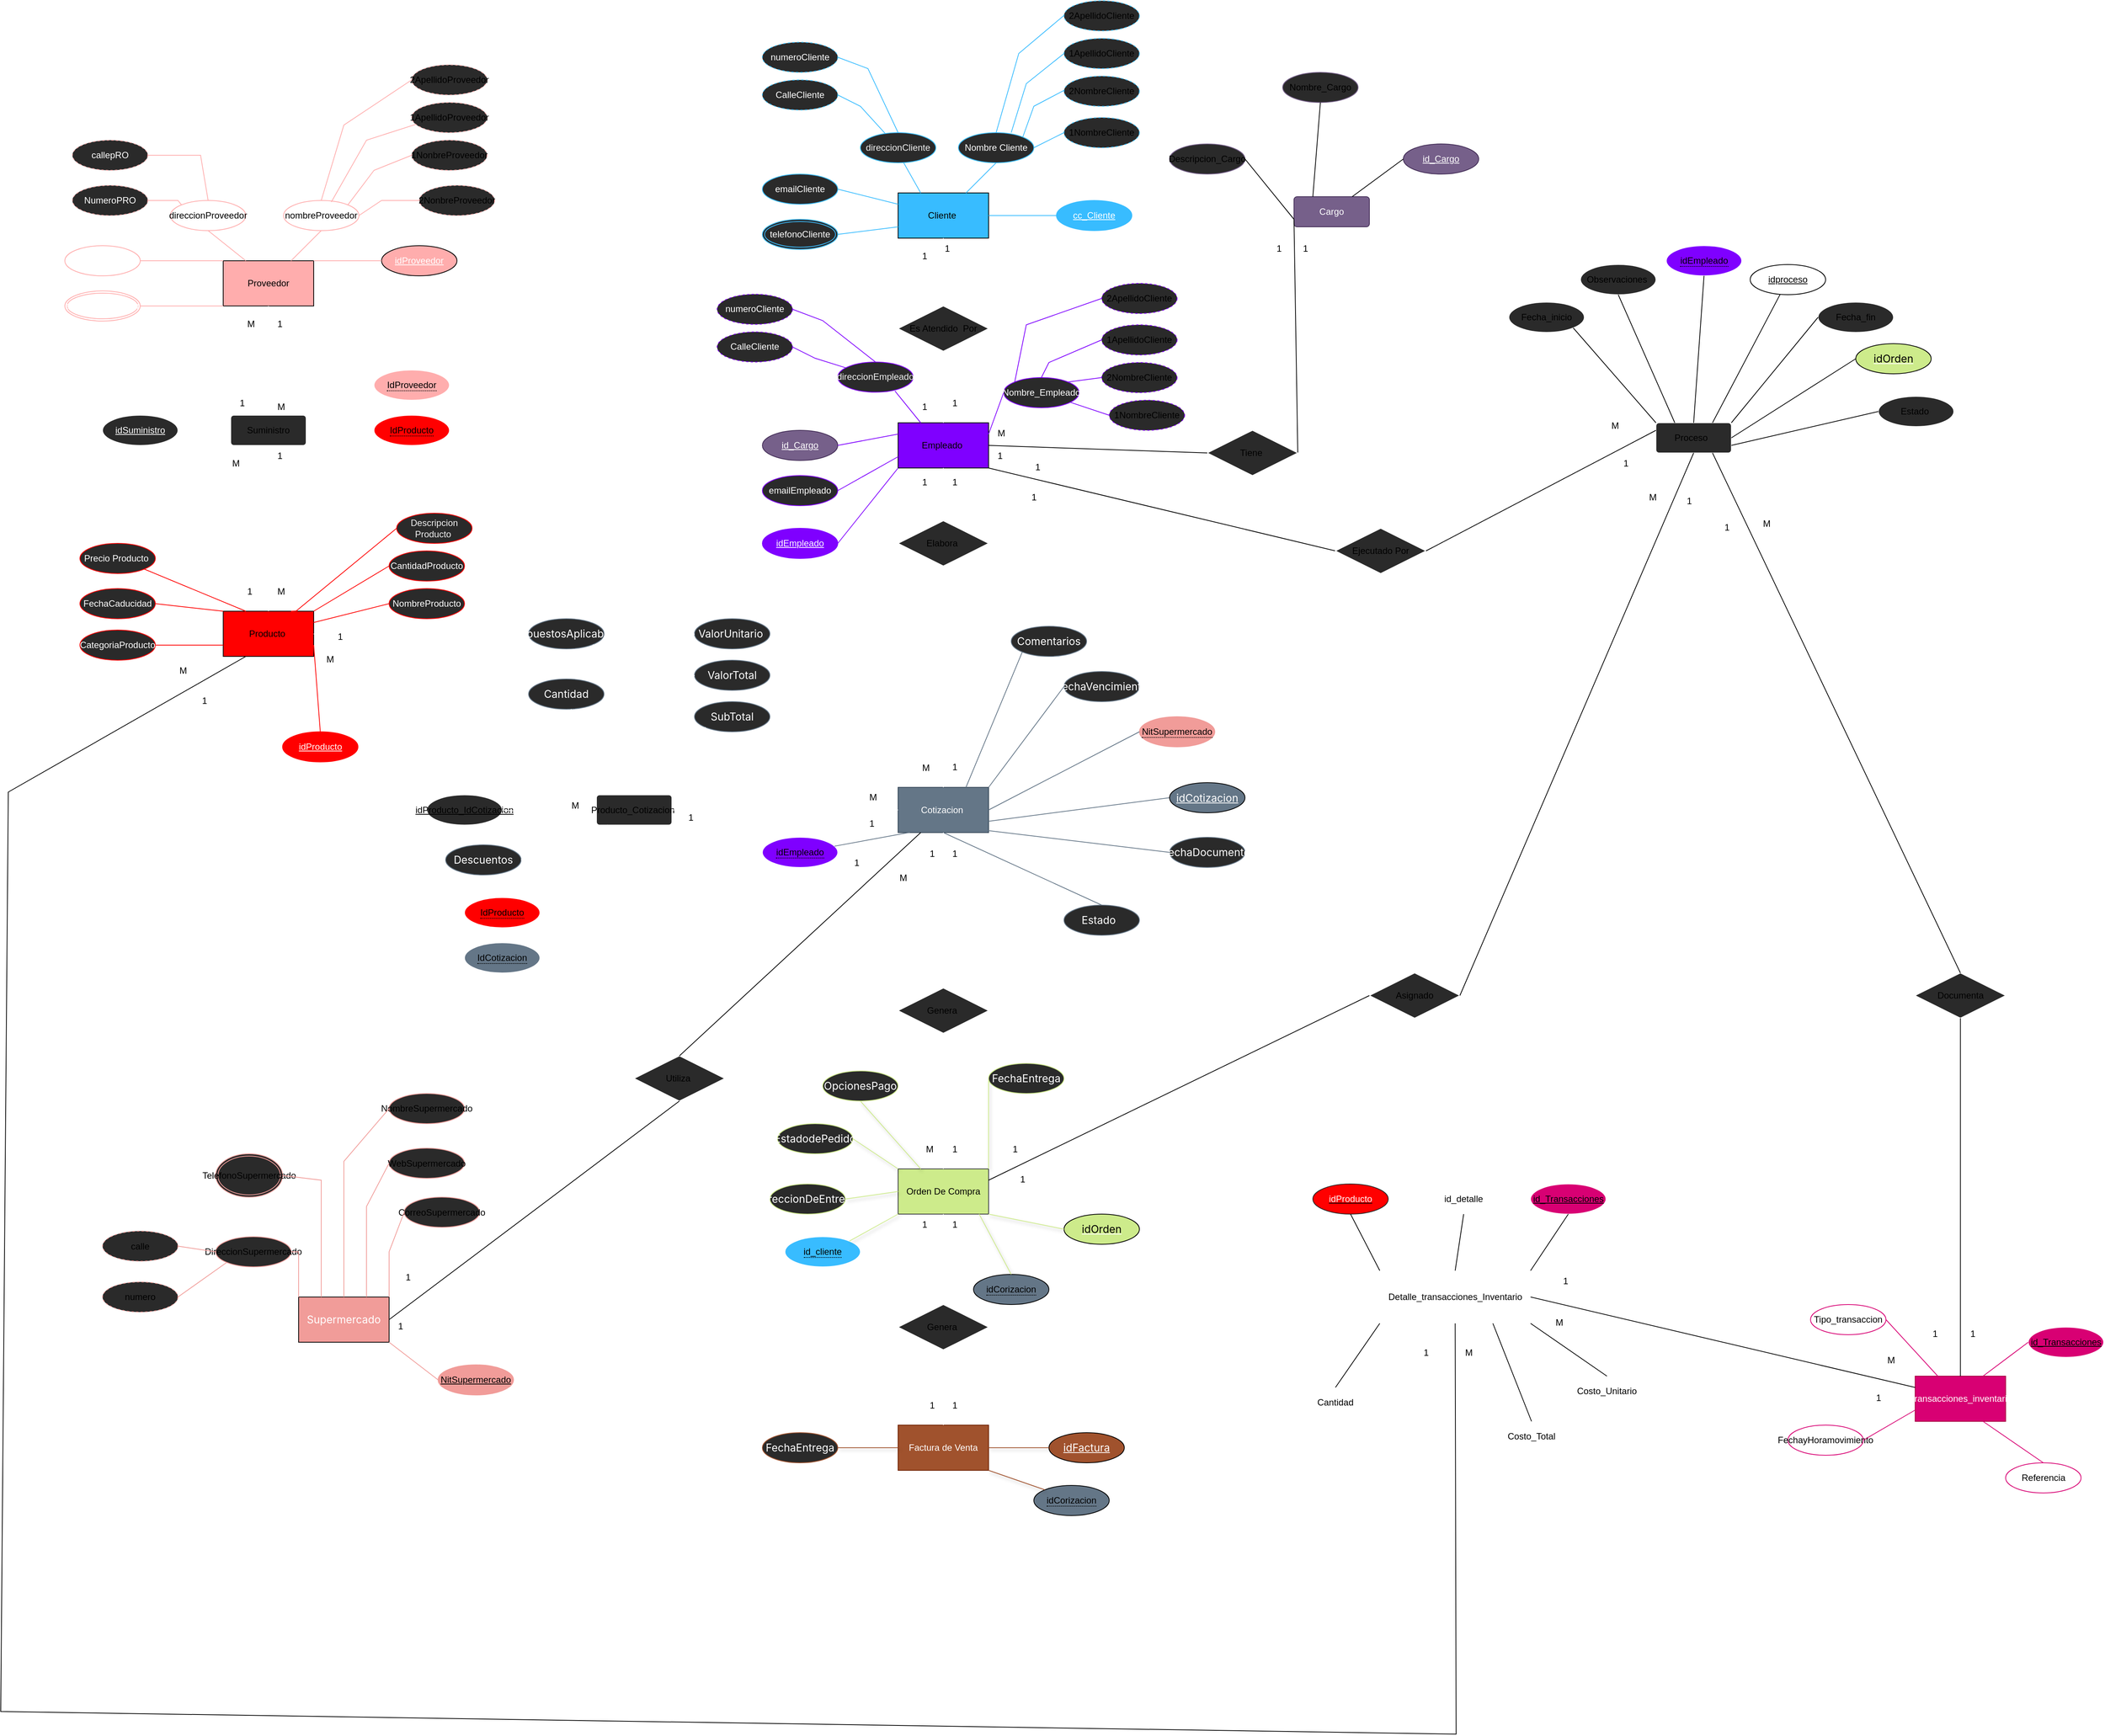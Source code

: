 <mxfile version="20.6.1" type="device"><diagram id="DI_GmG-XqYhy6DLym1a-" name="Página-1"><mxGraphModel dx="1038" dy="641" grid="1" gridSize="10" guides="1" tooltips="1" connect="1" arrows="1" fold="1" page="1" pageScale="1" pageWidth="980" pageHeight="1390" math="0" shadow="0"><root><mxCell id="0"/><mxCell id="1" parent="0"/><mxCell id="QQAGysKCaMznulTdCg8x-1" value="Cliente&amp;nbsp;" style="rounded=0;whiteSpace=wrap;html=1;fillColor=#38BCFF;" parent="1" vertex="1"><mxGeometry x="1280" y="305" width="120" height="60" as="geometry"/></mxCell><mxCell id="QQAGysKCaMznulTdCg8x-12" value="Proveedor" style="rounded=0;whiteSpace=wrap;html=1;fillColor=#ffadad;" parent="1" vertex="1"><mxGeometry x="385" y="395" width="120" height="60" as="geometry"/></mxCell><mxCell id="QQAGysKCaMznulTdCg8x-28" value="Transacciones_inventario" style="rounded=0;whiteSpace=wrap;html=1;fillColor=#D80073;strokeColor=#A50040;fontColor=#ffffff;" parent="1" vertex="1"><mxGeometry x="2628.75" y="1875" width="120" height="60" as="geometry"/></mxCell><mxCell id="QQAGysKCaMznulTdCg8x-35" value="direccionProveedor" style="ellipse;whiteSpace=wrap;html=1;align=center;strokeColor=#ffadad;" parent="1" vertex="1"><mxGeometry x="315" y="315" width="100" height="40" as="geometry"/></mxCell><mxCell id="QQAGysKCaMznulTdCg8x-36" value="nombreProveedor" style="ellipse;whiteSpace=wrap;html=1;align=center;strokeColor=#ffadad;" parent="1" vertex="1"><mxGeometry x="465" y="315" width="100" height="40" as="geometry"/></mxCell><mxCell id="QQAGysKCaMznulTdCg8x-37" value="idProveedor" style="ellipse;whiteSpace=wrap;html=1;align=center;fontStyle=4;labelBackgroundColor=none;fontColor=#FFFFFF;fillColor=#ffadad;" parent="1" vertex="1"><mxGeometry x="595" y="375" width="100" height="40" as="geometry"/></mxCell><mxCell id="QQAGysKCaMznulTdCg8x-39" value="emailProveedor" style="ellipse;whiteSpace=wrap;html=1;align=center;labelBackgroundColor=none;fontColor=#FFFFFF;strokeColor=#ffadad;" parent="1" vertex="1"><mxGeometry x="175" y="375" width="100" height="40" as="geometry"/></mxCell><mxCell id="QQAGysKCaMznulTdCg8x-40" value="telefonoProveedor" style="ellipse;shape=doubleEllipse;margin=3;whiteSpace=wrap;html=1;align=center;labelBackgroundColor=none;fontColor=#FFFFFF;strokeColor=#ffadad;" parent="1" vertex="1"><mxGeometry x="175" y="435" width="100" height="40" as="geometry"/></mxCell><mxCell id="QQAGysKCaMznulTdCg8x-54" value="" style="endArrow=none;html=1;rounded=0;fontColor=#FFFFFF;exitX=1;exitY=0.5;exitDx=0;exitDy=0;entryX=0.5;entryY=0;entryDx=0;entryDy=0;strokeColor=#ffadad;" parent="1" source="4HhjFxoZV-75gK13i-iF-106" target="QQAGysKCaMznulTdCg8x-35" edge="1"><mxGeometry relative="1" as="geometry"><mxPoint x="295.0" y="255" as="sourcePoint"/><mxPoint x="180.36" y="420.86" as="targetPoint"/><Array as="points"><mxPoint x="355" y="255"/></Array></mxGeometry></mxCell><mxCell id="QQAGysKCaMznulTdCg8x-55" value="" style="endArrow=none;html=1;rounded=0;fontColor=#FFFFFF;exitX=1;exitY=0.5;exitDx=0;exitDy=0;entryX=0;entryY=0;entryDx=0;entryDy=0;strokeColor=#ffadad;" parent="1" source="4HhjFxoZV-75gK13i-iF-107" target="QQAGysKCaMznulTdCg8x-35" edge="1"><mxGeometry relative="1" as="geometry"><mxPoint x="295.0" y="315.0" as="sourcePoint"/><mxPoint x="375" y="405" as="targetPoint"/><Array as="points"><mxPoint x="325" y="315"/></Array></mxGeometry></mxCell><mxCell id="QQAGysKCaMznulTdCg8x-65" value="" style="endArrow=none;html=1;rounded=0;fontColor=#FFFFFF;entryX=0.634;entryY=0.05;entryDx=0;entryDy=0;exitX=0.045;exitY=0.733;exitDx=0;exitDy=0;entryPerimeter=0;strokeColor=#FFADAD;exitPerimeter=0;" parent="1" source="4HhjFxoZV-75gK13i-iF-109" target="QQAGysKCaMznulTdCg8x-36" edge="1"><mxGeometry relative="1" as="geometry"><mxPoint x="635.0" y="230" as="sourcePoint"/><mxPoint x="540" y="305" as="targetPoint"/><Array as="points"><mxPoint x="575" y="235"/></Array></mxGeometry></mxCell><mxCell id="QQAGysKCaMznulTdCg8x-66" value="" style="endArrow=none;html=1;rounded=0;fontColor=#FFFFFF;entryX=1;entryY=0;entryDx=0;entryDy=0;exitX=0;exitY=0.5;exitDx=0;exitDy=0;strokeColor=#ffadad;" parent="1" source="4HhjFxoZV-75gK13i-iF-111" target="QQAGysKCaMznulTdCg8x-36" edge="1"><mxGeometry relative="1" as="geometry"><mxPoint x="635.0" y="270.0" as="sourcePoint"/><mxPoint x="553.4" y="307" as="targetPoint"/><Array as="points"><mxPoint x="585" y="275"/></Array></mxGeometry></mxCell><mxCell id="QQAGysKCaMznulTdCg8x-67" value="" style="endArrow=none;html=1;rounded=0;fontColor=#FFFFFF;entryX=1;entryY=0.5;entryDx=0;entryDy=0;exitX=0;exitY=0.5;exitDx=0;exitDy=0;strokeColor=#ffadad;" parent="1" source="4HhjFxoZV-75gK13i-iF-110" target="QQAGysKCaMznulTdCg8x-36" edge="1"><mxGeometry relative="1" as="geometry"><mxPoint x="635.0" y="315.0" as="sourcePoint"/><mxPoint x="575.355" y="310.858" as="targetPoint"/><Array as="points"><mxPoint x="595" y="315"/></Array></mxGeometry></mxCell><mxCell id="QQAGysKCaMznulTdCg8x-68" value="" style="endArrow=none;html=1;rounded=0;fontColor=#FFFFFF;entryX=0.5;entryY=0;entryDx=0;entryDy=0;strokeColor=#ffadad;exitX=0;exitY=0.5;exitDx=0;exitDy=0;" parent="1" source="4HhjFxoZV-75gK13i-iF-108" target="QQAGysKCaMznulTdCg8x-36" edge="1"><mxGeometry relative="1" as="geometry"><mxPoint x="595" y="195" as="sourcePoint"/><mxPoint x="515" y="295" as="targetPoint"/><Array as="points"><mxPoint x="545" y="215"/></Array></mxGeometry></mxCell><mxCell id="QQAGysKCaMznulTdCg8x-69" value="" style="endArrow=none;html=1;rounded=0;fontColor=#FFFFFF;exitX=1;exitY=0;exitDx=0;exitDy=0;entryX=0;entryY=0.5;entryDx=0;entryDy=0;strokeColor=#FFADAD;" parent="1" source="QQAGysKCaMznulTdCg8x-12" target="QQAGysKCaMznulTdCg8x-37" edge="1"><mxGeometry relative="1" as="geometry"><mxPoint x="485" y="495" as="sourcePoint"/><mxPoint x="645" y="495" as="targetPoint"/></mxGeometry></mxCell><mxCell id="QQAGysKCaMznulTdCg8x-70" value="" style="endArrow=none;html=1;rounded=0;fontColor=#FFFFFF;entryX=0.5;entryY=1;entryDx=0;entryDy=0;strokeColor=#FFADAD;" parent="1" source="QQAGysKCaMznulTdCg8x-12" target="QQAGysKCaMznulTdCg8x-36" edge="1"><mxGeometry relative="1" as="geometry"><mxPoint x="515" y="435" as="sourcePoint"/><mxPoint x="619.645" y="399.142" as="targetPoint"/></mxGeometry></mxCell><mxCell id="QQAGysKCaMznulTdCg8x-71" value="" style="endArrow=none;html=1;rounded=0;fontColor=#FFFFFF;entryX=0.5;entryY=1;entryDx=0;entryDy=0;exitX=0.25;exitY=0;exitDx=0;exitDy=0;strokeColor=#FFADAD;" parent="1" source="QQAGysKCaMznulTdCg8x-12" target="QQAGysKCaMznulTdCg8x-35" edge="1"><mxGeometry relative="1" as="geometry"><mxPoint x="481.25" y="405" as="sourcePoint"/><mxPoint x="525" y="355" as="targetPoint"/></mxGeometry></mxCell><mxCell id="QQAGysKCaMznulTdCg8x-72" value="" style="endArrow=none;html=1;rounded=0;fontColor=#FFFFFF;entryX=1;entryY=0.5;entryDx=0;entryDy=0;exitX=0;exitY=0;exitDx=0;exitDy=0;strokeColor=#ffadad;" parent="1" source="QQAGysKCaMznulTdCg8x-12" target="QQAGysKCaMznulTdCg8x-39" edge="1"><mxGeometry relative="1" as="geometry"><mxPoint x="425" y="405" as="sourcePoint"/><mxPoint x="375" y="355" as="targetPoint"/></mxGeometry></mxCell><mxCell id="QQAGysKCaMznulTdCg8x-73" value="" style="endArrow=none;html=1;rounded=0;fontColor=#FFFFFF;entryX=1;entryY=0.5;entryDx=0;entryDy=0;exitX=0;exitY=1;exitDx=0;exitDy=0;strokeColor=#ffadad;" parent="1" source="QQAGysKCaMznulTdCg8x-12" target="QQAGysKCaMznulTdCg8x-40" edge="1"><mxGeometry relative="1" as="geometry"><mxPoint x="395" y="420" as="sourcePoint"/><mxPoint x="175" y="395" as="targetPoint"/></mxGeometry></mxCell><mxCell id="QQAGysKCaMznulTdCg8x-79" value="emailCliente" style="ellipse;whiteSpace=wrap;html=1;align=center;shadow=0;labelBackgroundColor=none;sketch=0;strokeColor=#38BCFF;fontColor=#FFFFFF;fillColor=#2A2A2A;" parent="1" vertex="1"><mxGeometry x="1100" y="280" width="100" height="40" as="geometry"/></mxCell><mxCell id="QQAGysKCaMznulTdCg8x-89" value="&lt;span style=&quot;color: rgb(240, 240, 240);&quot;&gt;direccionCliente&lt;/span&gt;" style="ellipse;whiteSpace=wrap;html=1;align=center;shadow=0;labelBackgroundColor=none;sketch=0;strokeColor=#38BCFF;fontColor=#FFFFFF;fillColor=#2A2A2A;" parent="1" vertex="1"><mxGeometry x="1230" y="225" width="100" height="40" as="geometry"/></mxCell><mxCell id="QQAGysKCaMznulTdCg8x-90" value="Nombre Cliente" style="ellipse;whiteSpace=wrap;html=1;align=center;shadow=0;labelBackgroundColor=none;sketch=0;strokeColor=#38BCFF;fontColor=#FFFFFF;fillColor=#2A2A2A;" parent="1" vertex="1"><mxGeometry x="1360" y="225" width="100" height="40" as="geometry"/></mxCell><mxCell id="QQAGysKCaMznulTdCg8x-91" value="" style="endArrow=none;html=1;rounded=0;strokeColor=#38BCFF;fontColor=#FFFFFF;exitX=0.5;exitY=0;exitDx=0;exitDy=0;" parent="1" source="QQAGysKCaMznulTdCg8x-90" edge="1"><mxGeometry relative="1" as="geometry"><mxPoint x="1340" y="69.5" as="sourcePoint"/><mxPoint x="1500" y="69.5" as="targetPoint"/><Array as="points"><mxPoint x="1440" y="120"/></Array></mxGeometry></mxCell><mxCell id="QQAGysKCaMznulTdCg8x-92" value="" style="endArrow=none;html=1;rounded=0;strokeColor=#38BCFF;fontColor=#FFFFFF;entryX=0;entryY=0.5;entryDx=0;entryDy=0;" parent="1" edge="1"><mxGeometry relative="1" as="geometry"><mxPoint x="1430" y="225" as="sourcePoint"/><mxPoint x="1500" y="120" as="targetPoint"/><Array as="points"><mxPoint x="1450" y="160"/></Array></mxGeometry></mxCell><mxCell id="QQAGysKCaMznulTdCg8x-94" value="" style="endArrow=none;html=1;rounded=0;strokeColor=#38BCFF;fontColor=#FFFFFF;entryX=0;entryY=0.5;entryDx=0;entryDy=0;exitX=1;exitY=0;exitDx=0;exitDy=0;" parent="1" source="QQAGysKCaMznulTdCg8x-90" edge="1"><mxGeometry relative="1" as="geometry"><mxPoint x="1431.2" y="271.1" as="sourcePoint"/><mxPoint x="1500" y="168.9" as="targetPoint"/><Array as="points"><mxPoint x="1460" y="190"/></Array></mxGeometry></mxCell><mxCell id="QQAGysKCaMznulTdCg8x-96" value="" style="endArrow=none;html=1;rounded=0;strokeColor=#38BCFF;fontColor=#FFFFFF;exitX=0.5;exitY=0;exitDx=0;exitDy=0;entryX=1;entryY=0.5;entryDx=0;entryDy=0;" parent="1" source="QQAGysKCaMznulTdCg8x-89" target="4HhjFxoZV-75gK13i-iF-136" edge="1"><mxGeometry relative="1" as="geometry"><mxPoint x="1300" y="235" as="sourcePoint"/><mxPoint x="1200" y="125" as="targetPoint"/><Array as="points"><mxPoint x="1240" y="140"/></Array></mxGeometry></mxCell><mxCell id="QQAGysKCaMznulTdCg8x-97" value="" style="endArrow=none;html=1;rounded=0;strokeColor=#38BCFF;fontColor=#FFFFFF;entryX=1;entryY=0.5;entryDx=0;entryDy=0;" parent="1" source="QQAGysKCaMznulTdCg8x-89" target="4HhjFxoZV-75gK13i-iF-135" edge="1"><mxGeometry relative="1" as="geometry"><mxPoint x="1290" y="235" as="sourcePoint"/><mxPoint x="1200" y="175" as="targetPoint"/><Array as="points"><mxPoint x="1230" y="190"/></Array></mxGeometry></mxCell><mxCell id="QQAGysKCaMznulTdCg8x-99" value="" style="endArrow=none;html=1;rounded=0;strokeColor=#38BCFF;fontColor=#FFFFFF;exitX=0;exitY=0.25;exitDx=0;exitDy=0;entryX=1;entryY=0.5;entryDx=0;entryDy=0;" parent="1" source="QQAGysKCaMznulTdCg8x-1" target="QQAGysKCaMznulTdCg8x-79" edge="1"><mxGeometry relative="1" as="geometry"><mxPoint x="1254.645" y="240.858" as="sourcePoint"/><mxPoint x="1180" y="275" as="targetPoint"/><Array as="points"/></mxGeometry></mxCell><mxCell id="QQAGysKCaMznulTdCg8x-100" value="" style="endArrow=none;html=1;rounded=0;strokeColor=#38BCFF;fontColor=#FFFFFF;exitX=0;exitY=0.5;exitDx=0;exitDy=0;entryX=1;entryY=0.5;entryDx=0;entryDy=0;" parent="1" source="QQAGysKCaMznulTdCg8x-105" target="QQAGysKCaMznulTdCg8x-1" edge="1"><mxGeometry relative="1" as="geometry"><mxPoint x="1490" y="305" as="sourcePoint"/><mxPoint x="1310" y="415" as="targetPoint"/><Array as="points"/></mxGeometry></mxCell><mxCell id="QQAGysKCaMznulTdCg8x-101" value="" style="endArrow=none;html=1;rounded=0;strokeColor=#38BCFF;fontColor=#FFFFFF;exitX=0;exitY=0.75;exitDx=0;exitDy=0;entryX=1;entryY=0.5;entryDx=0;entryDy=0;" parent="1" source="QQAGysKCaMznulTdCg8x-1" target="QQAGysKCaMznulTdCg8x-104" edge="1"><mxGeometry relative="1" as="geometry"><mxPoint x="1300" y="385" as="sourcePoint"/><mxPoint x="1230" y="340" as="targetPoint"/><Array as="points"/></mxGeometry></mxCell><mxCell id="QQAGysKCaMznulTdCg8x-102" value="" style="endArrow=none;html=1;rounded=0;strokeColor=#38BCFF;fontColor=#FFFFFF;exitX=0.25;exitY=0;exitDx=0;exitDy=0;entryX=0.572;entryY=0.99;entryDx=0;entryDy=0;entryPerimeter=0;" parent="1" source="QQAGysKCaMznulTdCg8x-1" target="QQAGysKCaMznulTdCg8x-89" edge="1"><mxGeometry relative="1" as="geometry"><mxPoint x="1290" y="315" as="sourcePoint"/><mxPoint x="1070" y="315" as="targetPoint"/><Array as="points"/></mxGeometry></mxCell><mxCell id="QQAGysKCaMznulTdCg8x-103" value="" style="endArrow=none;html=1;rounded=0;strokeColor=#38BCFF;fontColor=#FFFFFF;exitX=0.75;exitY=0;exitDx=0;exitDy=0;entryX=0.5;entryY=1;entryDx=0;entryDy=0;" parent="1" source="QQAGysKCaMznulTdCg8x-1" target="QQAGysKCaMznulTdCg8x-90" edge="1"><mxGeometry relative="1" as="geometry"><mxPoint x="1320" y="315" as="sourcePoint"/><mxPoint x="1297.2" y="274.6" as="targetPoint"/><Array as="points"/></mxGeometry></mxCell><mxCell id="QQAGysKCaMznulTdCg8x-104" value="telefonoCliente" style="ellipse;shape=doubleEllipse;margin=3;whiteSpace=wrap;html=1;align=center;shadow=0;labelBackgroundColor=none;sketch=0;strokeColor=#38BCFF;fontColor=#FFFFFF;fillColor=#2A2A2A;" parent="1" vertex="1"><mxGeometry x="1100" y="340" width="100" height="40" as="geometry"/></mxCell><mxCell id="QQAGysKCaMznulTdCg8x-105" value="cc_Cliente" style="ellipse;whiteSpace=wrap;html=1;align=center;fontStyle=4;shadow=0;labelBackgroundColor=none;sketch=0;strokeColor=#38BCFF;fontColor=#FFFFFF;fillColor=#38BCFF;" parent="1" vertex="1"><mxGeometry x="1490" y="315" width="100" height="40" as="geometry"/></mxCell><mxCell id="QQAGysKCaMznulTdCg8x-106" value="Empleado&amp;nbsp;" style="rounded=0;whiteSpace=wrap;html=1;fillColor=#7f00ff;" parent="1" vertex="1"><mxGeometry x="1280" y="610" width="120" height="60" as="geometry"/></mxCell><mxCell id="QQAGysKCaMznulTdCg8x-107" value="emailEmpleado" style="ellipse;whiteSpace=wrap;html=1;align=center;shadow=0;labelBackgroundColor=none;sketch=0;strokeColor=#7f00ff;fontColor=#FFFFFF;fillColor=#2A2A2A;" parent="1" vertex="1"><mxGeometry x="1100" y="680" width="100" height="40" as="geometry"/></mxCell><mxCell id="QQAGysKCaMznulTdCg8x-116" value="Nombre_Empleado" style="ellipse;whiteSpace=wrap;html=1;align=center;shadow=0;labelBackgroundColor=none;sketch=0;strokeColor=#7F00FF;fontColor=#FFFFFF;fillColor=#2A2A2A;" parent="1" vertex="1"><mxGeometry x="1420" y="550" width="100" height="40" as="geometry"/></mxCell><mxCell id="QQAGysKCaMznulTdCg8x-117" value="" style="endArrow=none;html=1;rounded=0;strokeColor=#7f00ff;fontColor=#FFFFFF;exitX=0;exitY=0;exitDx=0;exitDy=0;entryX=0;entryY=0.5;entryDx=0;entryDy=0;" parent="1" source="QQAGysKCaMznulTdCg8x-116" target="4HhjFxoZV-75gK13i-iF-142" edge="1"><mxGeometry relative="1" as="geometry"><mxPoint x="1340" y="479.5" as="sourcePoint"/><mxPoint x="1500" y="479.5" as="targetPoint"/><Array as="points"><mxPoint x="1450" y="480"/></Array></mxGeometry></mxCell><mxCell id="QQAGysKCaMznulTdCg8x-118" value="" style="endArrow=none;html=1;rounded=0;strokeColor=#7f00ff;fontColor=#FFFFFF;entryX=0;entryY=0.5;entryDx=0;entryDy=0;exitX=0.5;exitY=0;exitDx=0;exitDy=0;" parent="1" source="QQAGysKCaMznulTdCg8x-116" target="4HhjFxoZV-75gK13i-iF-141" edge="1"><mxGeometry relative="1" as="geometry"><mxPoint x="1430" y="635" as="sourcePoint"/><mxPoint x="1500" y="530" as="targetPoint"/><Array as="points"><mxPoint x="1480" y="530"/></Array></mxGeometry></mxCell><mxCell id="QQAGysKCaMznulTdCg8x-124" value="" style="endArrow=none;html=1;rounded=0;strokeColor=#7f00ff;fontColor=#FFFFFF;exitX=0;exitY=0.75;exitDx=0;exitDy=0;entryX=1;entryY=0.5;entryDx=0;entryDy=0;" parent="1" source="QQAGysKCaMznulTdCg8x-106" target="QQAGysKCaMznulTdCg8x-107" edge="1"><mxGeometry relative="1" as="geometry"><mxPoint x="1254.645" y="650.858" as="sourcePoint"/><mxPoint x="1180" y="685" as="targetPoint"/><Array as="points"/></mxGeometry></mxCell><mxCell id="QQAGysKCaMznulTdCg8x-125" value="" style="endArrow=none;html=1;rounded=0;strokeColor=#7f00ff;fontColor=#FFFFFF;entryX=0;entryY=1;entryDx=0;entryDy=0;exitX=1;exitY=0.5;exitDx=0;exitDy=0;" parent="1" source="QQAGysKCaMznulTdCg8x-130" target="QQAGysKCaMznulTdCg8x-106" edge="1"><mxGeometry relative="1" as="geometry"><mxPoint x="1210" y="740" as="sourcePoint"/><mxPoint x="1310" y="825" as="targetPoint"/><Array as="points"/></mxGeometry></mxCell><mxCell id="QQAGysKCaMznulTdCg8x-128" value="" style="endArrow=none;html=1;rounded=0;strokeColor=#7f00ff;fontColor=#FFFFFF;exitX=1;exitY=0.25;exitDx=0;exitDy=0;entryX=0;entryY=0.5;entryDx=0;entryDy=0;" parent="1" source="QQAGysKCaMznulTdCg8x-106" target="QQAGysKCaMznulTdCg8x-116" edge="1"><mxGeometry relative="1" as="geometry"><mxPoint x="1320" y="725" as="sourcePoint"/><mxPoint x="1297.2" y="684.6" as="targetPoint"/><Array as="points"/></mxGeometry></mxCell><mxCell id="QQAGysKCaMznulTdCg8x-130" value="idEmpleado" style="ellipse;whiteSpace=wrap;html=1;align=center;fontStyle=4;shadow=0;labelBackgroundColor=none;sketch=0;strokeColor=#7f00ff;fontColor=#FFFFFF;fillColor=#7f00ff;" parent="1" vertex="1"><mxGeometry x="1100" y="750" width="100" height="40" as="geometry"/></mxCell><mxCell id="QQAGysKCaMznulTdCg8x-132" value="Producto&amp;nbsp;" style="rounded=0;whiteSpace=wrap;html=1;fillColor=#FF0000;" parent="1" vertex="1"><mxGeometry x="385" y="860" width="120" height="60" as="geometry"/></mxCell><mxCell id="QQAGysKCaMznulTdCg8x-133" value="Precio Producto&amp;nbsp;" style="ellipse;whiteSpace=wrap;html=1;align=center;shadow=0;labelBackgroundColor=none;sketch=0;strokeColor=#FF0000;fontColor=#FFFFFF;fillColor=#2A2A2A;" parent="1" vertex="1"><mxGeometry x="195" y="770" width="100" height="40" as="geometry"/></mxCell><mxCell id="QQAGysKCaMznulTdCg8x-138" value="&lt;span style=&quot;color: rgb(240, 240, 240);&quot;&gt;Descripcion Producto&amp;nbsp;&lt;/span&gt;" style="ellipse;whiteSpace=wrap;html=1;align=center;shadow=0;labelBackgroundColor=none;sketch=0;strokeColor=#FF0000;fontColor=#FFFFFF;fillColor=#2A2A2A;" parent="1" vertex="1"><mxGeometry x="615" y="730" width="100" height="40" as="geometry"/></mxCell><mxCell id="QQAGysKCaMznulTdCg8x-139" value="NombreProducto" style="ellipse;whiteSpace=wrap;html=1;align=center;shadow=0;labelBackgroundColor=none;sketch=0;strokeColor=#FF0000;fontColor=#FFFFFF;fillColor=#2A2A2A;" parent="1" vertex="1"><mxGeometry x="605" y="830" width="100" height="40" as="geometry"/></mxCell><mxCell id="QQAGysKCaMznulTdCg8x-143" value="" style="endArrow=none;html=1;rounded=0;strokeColor=#FF0000;fontColor=#FFFFFF;exitX=0.25;exitY=0;exitDx=0;exitDy=0;entryX=1;entryY=1;entryDx=0;entryDy=0;" parent="1" source="QQAGysKCaMznulTdCg8x-132" target="QQAGysKCaMznulTdCg8x-133" edge="1"><mxGeometry relative="1" as="geometry"><mxPoint x="369.645" y="795.858" as="sourcePoint"/><mxPoint x="295" y="830" as="targetPoint"/><Array as="points"/></mxGeometry></mxCell><mxCell id="QQAGysKCaMznulTdCg8x-144" value="" style="endArrow=none;html=1;rounded=0;strokeColor=#FF0000;fontColor=#FFFFFF;exitX=0.5;exitY=0;exitDx=0;exitDy=0;entryX=1;entryY=0.75;entryDx=0;entryDy=0;" parent="1" source="QQAGysKCaMznulTdCg8x-147" target="QQAGysKCaMznulTdCg8x-132" edge="1"><mxGeometry relative="1" as="geometry"><mxPoint x="605" y="860" as="sourcePoint"/><mxPoint x="425" y="970" as="targetPoint"/><Array as="points"/></mxGeometry></mxCell><mxCell id="QQAGysKCaMznulTdCg8x-145" value="" style="endArrow=none;html=1;rounded=0;strokeColor=#FF0000;fontColor=#FFFFFF;entryX=0;entryY=0.5;entryDx=0;entryDy=0;startArrow=none;" parent="1" source="QQAGysKCaMznulTdCg8x-132" target="QQAGysKCaMznulTdCg8x-138" edge="1"><mxGeometry relative="1" as="geometry"><mxPoint x="525" y="835" as="sourcePoint"/><mxPoint x="185" y="870" as="targetPoint"/><Array as="points"/></mxGeometry></mxCell><mxCell id="QQAGysKCaMznulTdCg8x-146" value="" style="endArrow=none;html=1;rounded=0;strokeColor=#FF0000;fontColor=#FFFFFF;exitX=1;exitY=0.25;exitDx=0;exitDy=0;entryX=0;entryY=0.5;entryDx=0;entryDy=0;" parent="1" source="QQAGysKCaMznulTdCg8x-132" target="QQAGysKCaMznulTdCg8x-139" edge="1"><mxGeometry relative="1" as="geometry"><mxPoint x="435" y="870" as="sourcePoint"/><mxPoint x="412.2" y="829.6" as="targetPoint"/><Array as="points"/></mxGeometry></mxCell><mxCell id="QQAGysKCaMznulTdCg8x-147" value="idProducto" style="ellipse;whiteSpace=wrap;html=1;align=center;fontStyle=4;shadow=0;labelBackgroundColor=none;sketch=0;strokeColor=#FF0000;fontColor=#FFFFFF;fillColor=#FF0000;" parent="1" vertex="1"><mxGeometry x="463.75" y="1020" width="100" height="40" as="geometry"/></mxCell><mxCell id="QQAGysKCaMznulTdCg8x-148" value="CantidadProducto" style="ellipse;whiteSpace=wrap;html=1;align=center;shadow=0;labelBackgroundColor=none;sketch=0;strokeColor=#FF0000;fontColor=#FFFFFF;fillColor=#2A2A2A;" parent="1" vertex="1"><mxGeometry x="605" y="780" width="100" height="40" as="geometry"/></mxCell><mxCell id="QQAGysKCaMznulTdCg8x-149" value="" style="endArrow=none;html=1;rounded=0;strokeColor=#FF0000;fontColor=#FFFFFF;entryX=0;entryY=0.5;entryDx=0;entryDy=0;exitX=1;exitY=0;exitDx=0;exitDy=0;" parent="1" source="QQAGysKCaMznulTdCg8x-132" target="QQAGysKCaMznulTdCg8x-148" edge="1"><mxGeometry relative="1" as="geometry"><mxPoint x="495" y="870" as="sourcePoint"/><mxPoint x="605" y="780" as="targetPoint"/><Array as="points"/></mxGeometry></mxCell><mxCell id="QQAGysKCaMznulTdCg8x-150" value="FechaCaducidad" style="ellipse;whiteSpace=wrap;html=1;align=center;shadow=0;labelBackgroundColor=none;sketch=0;strokeColor=#FF0000;fontColor=#FFFFFF;fillColor=#2A2A2A;" parent="1" vertex="1"><mxGeometry x="195" y="830" width="100" height="40" as="geometry"/></mxCell><mxCell id="QQAGysKCaMznulTdCg8x-152" value="" style="endArrow=none;html=1;rounded=0;strokeColor=#FF0000;fontColor=#FFFFFF;exitX=0;exitY=0;exitDx=0;exitDy=0;entryX=1;entryY=0.5;entryDx=0;entryDy=0;" parent="1" source="QQAGysKCaMznulTdCg8x-132" target="QQAGysKCaMznulTdCg8x-150" edge="1"><mxGeometry relative="1" as="geometry"><mxPoint x="405" y="870" as="sourcePoint"/><mxPoint x="315" y="800" as="targetPoint"/><Array as="points"/></mxGeometry></mxCell><mxCell id="QQAGysKCaMznulTdCg8x-154" value="CategoriaProducto" style="ellipse;whiteSpace=wrap;html=1;align=center;shadow=0;labelBackgroundColor=none;sketch=0;strokeColor=#FF0000;fontColor=#FFFFFF;fillColor=#2A2A2A;" parent="1" vertex="1"><mxGeometry x="195" y="885" width="100" height="40" as="geometry"/></mxCell><mxCell id="QQAGysKCaMznulTdCg8x-157" value="" style="endArrow=none;html=1;rounded=0;strokeColor=#FF0000;fontColor=#FFFFFF;exitX=0;exitY=0.75;exitDx=0;exitDy=0;entryX=1;entryY=0.5;entryDx=0;entryDy=0;" parent="1" source="QQAGysKCaMznulTdCg8x-132" target="QQAGysKCaMznulTdCg8x-154" edge="1"><mxGeometry relative="1" as="geometry"><mxPoint x="405" y="900" as="sourcePoint"/><mxPoint x="305" y="850" as="targetPoint"/><Array as="points"/></mxGeometry></mxCell><mxCell id="qX3l9f52RHp5GCvhxOUx-1" value="&lt;font color=&quot;#ffffff&quot;&gt;Cotizacion&amp;nbsp;&lt;/font&gt;" style="rounded=0;whiteSpace=wrap;html=1;fillColor=#647687;fontColor=#ffffff;strokeColor=#314354;" parent="1" vertex="1"><mxGeometry x="1280" y="1093.75" width="120" height="60" as="geometry"/></mxCell><mxCell id="qX3l9f52RHp5GCvhxOUx-2" value="&lt;span style=&quot;font-family: -apple-system, Roboto, SegoeUI, &amp;quot;Segoe UI&amp;quot;, &amp;quot;Helvetica Neue&amp;quot;, Helvetica, &amp;quot;Microsoft YaHei&amp;quot;, &amp;quot;Meiryo UI&amp;quot;, Meiryo, &amp;quot;Arial Unicode MS&amp;quot;, sans-serif; font-size: 14px; text-align: left;&quot;&gt;Descuentos&lt;/span&gt;" style="ellipse;whiteSpace=wrap;html=1;align=center;shadow=0;labelBackgroundColor=none;sketch=0;strokeColor=#647687;fontColor=#FFFFFF;fillColor=#2A2A2A;" parent="1" vertex="1"><mxGeometry x="680" y="1170" width="100" height="40" as="geometry"/></mxCell><mxCell id="qX3l9f52RHp5GCvhxOUx-3" value="" style="endArrow=none;html=1;rounded=0;strokeColor=#647687;fontColor=#FFFFFF;exitX=0;exitY=0.5;exitDx=0;exitDy=0;entryX=1;entryY=0.75;entryDx=0;entryDy=0;" parent="1" source="qX3l9f52RHp5GCvhxOUx-4" target="qX3l9f52RHp5GCvhxOUx-1" edge="1"><mxGeometry relative="1" as="geometry"><mxPoint x="1450" y="977.5" as="sourcePoint"/><mxPoint x="1270" y="1087.5" as="targetPoint"/><Array as="points"/></mxGeometry></mxCell><mxCell id="qX3l9f52RHp5GCvhxOUx-4" value="&lt;span style=&quot;font-family: -apple-system, Roboto, SegoeUI, &amp;quot;Segoe UI&amp;quot;, &amp;quot;Helvetica Neue&amp;quot;, Helvetica, &amp;quot;Microsoft YaHei&amp;quot;, &amp;quot;Meiryo UI&amp;quot;, Meiryo, &amp;quot;Arial Unicode MS&amp;quot;, sans-serif; font-size: 14px; text-align: left;&quot;&gt;idCotizacion&lt;/span&gt;" style="ellipse;whiteSpace=wrap;html=1;align=center;fontStyle=4;shadow=0;labelBackgroundColor=none;sketch=0;strokeColor=#000000;fontColor=#FFFFFF;fillColor=#647687;" parent="1" vertex="1"><mxGeometry x="1640" y="1087.5" width="100" height="40" as="geometry"/></mxCell><mxCell id="qX3l9f52RHp5GCvhxOUx-5" value="&lt;div style=&quot;text-align: left;&quot;&gt;&lt;span style=&quot;background-color: initial; font-size: 14px;&quot;&gt;&lt;font face=&quot;-apple-system, Roboto, SegoeUI, Segoe UI, Helvetica Neue, Helvetica, Microsoft YaHei, Meiryo UI, Meiryo, Arial Unicode MS, sans-serif&quot;&gt;FechaVencimiento&lt;/font&gt;&lt;/span&gt;&lt;/div&gt;" style="ellipse;whiteSpace=wrap;html=1;align=center;shadow=0;labelBackgroundColor=none;sketch=0;strokeColor=#647687;fontColor=#FFFFFF;fillColor=#2A2A2A;" parent="1" vertex="1"><mxGeometry x="1500" y="940" width="100" height="40" as="geometry"/></mxCell><mxCell id="qX3l9f52RHp5GCvhxOUx-6" value="" style="endArrow=none;html=1;rounded=0;strokeColor=#647687;fontColor=#FFFFFF;exitX=1;exitY=0;exitDx=0;exitDy=0;entryX=0;entryY=0.5;entryDx=0;entryDy=0;" parent="1" source="qX3l9f52RHp5GCvhxOUx-1" target="qX3l9f52RHp5GCvhxOUx-5" edge="1"><mxGeometry relative="1" as="geometry"><mxPoint x="1250" y="1017.5" as="sourcePoint"/><mxPoint x="1160" y="997.5" as="targetPoint"/><Array as="points"/></mxGeometry></mxCell><mxCell id="qX3l9f52RHp5GCvhxOUx-37" value="TelefonoSupermercado" style="ellipse;shape=doubleEllipse;margin=3;whiteSpace=wrap;html=1;align=center;shadow=0;sketch=0;fillStyle=auto;gradientColor=none;strokeColor=#F19C99;fillColor=#2A2A2A;" parent="1" vertex="1"><mxGeometry x="375" y="1580" width="88.75" height="57.5" as="geometry"/></mxCell><mxCell id="b2ZFDIOROTWaDvL6qOR7-7" value="&lt;font color=&quot;#000000&quot;&gt;Orden De Compra&lt;/font&gt;" style="rounded=0;whiteSpace=wrap;html=1;fillColor=#CDEB8B;strokeColor=#36393d;" parent="1" vertex="1"><mxGeometry x="1280" y="1600" width="120" height="60" as="geometry"/></mxCell><mxCell id="b2ZFDIOROTWaDvL6qOR7-8" value="&lt;div style=&quot;text-align: left;&quot;&gt;&lt;span style=&quot;background-color: initial; font-size: 14px;&quot;&gt;&lt;font face=&quot;-apple-system, Roboto, SegoeUI, Segoe UI, Helvetica Neue, Helvetica, Microsoft YaHei, Meiryo UI, Meiryo, Arial Unicode MS, sans-serif&quot;&gt;EstadodePedido&lt;/font&gt;&lt;/span&gt;&lt;/div&gt;" style="ellipse;whiteSpace=wrap;html=1;align=center;shadow=0;labelBackgroundColor=none;sketch=0;strokeColor=#CDEB8B;fontColor=#FFFFFF;fillColor=#2A2A2A;" parent="1" vertex="1"><mxGeometry x="1120" y="1540" width="100" height="40" as="geometry"/></mxCell><mxCell id="b2ZFDIOROTWaDvL6qOR7-10" value="&lt;span style=&quot;font-family: -apple-system, Roboto, SegoeUI, &amp;quot;Segoe UI&amp;quot;, &amp;quot;Helvetica Neue&amp;quot;, Helvetica, &amp;quot;Microsoft YaHei&amp;quot;, &amp;quot;Meiryo UI&amp;quot;, Meiryo, &amp;quot;Arial Unicode MS&amp;quot;, sans-serif; font-size: 14px; text-align: left;&quot;&gt;&lt;font color=&quot;#000000&quot;&gt;idOrden&lt;/font&gt;&lt;/span&gt;" style="ellipse;whiteSpace=wrap;html=1;align=center;fontStyle=4;shadow=0;labelBackgroundColor=none;sketch=0;strokeColor=#000000;fontColor=#FFFFFF;fillColor=#CDEB8B;" parent="1" vertex="1"><mxGeometry x="1500" y="1660" width="100" height="40" as="geometry"/></mxCell><mxCell id="b2ZFDIOROTWaDvL6qOR7-11" value="&lt;div style=&quot;text-align: left;&quot;&gt;&lt;span style=&quot;background-color: initial; font-size: 14px;&quot;&gt;&lt;font face=&quot;-apple-system, Roboto, SegoeUI, Segoe UI, Helvetica Neue, Helvetica, Microsoft YaHei, Meiryo UI, Meiryo, Arial Unicode MS, sans-serif&quot;&gt;FechaEntrega&lt;/font&gt;&lt;/span&gt;&lt;/div&gt;" style="ellipse;whiteSpace=wrap;html=1;align=center;shadow=0;labelBackgroundColor=none;sketch=0;strokeColor=#CDEB8B;fontColor=#FFFFFF;fillColor=#2A2A2A;" parent="1" vertex="1"><mxGeometry x="1400" y="1460" width="100" height="40" as="geometry"/></mxCell><mxCell id="b2ZFDIOROTWaDvL6qOR7-16" value="&lt;div style=&quot;text-align: left;&quot;&gt;&lt;span style=&quot;background-color: initial; font-size: 14px;&quot;&gt;&lt;font face=&quot;-apple-system, Roboto, SegoeUI, Segoe UI, Helvetica Neue, Helvetica, Microsoft YaHei, Meiryo UI, Meiryo, Arial Unicode MS, sans-serif&quot;&gt;OpcionesPago&lt;/font&gt;&lt;/span&gt;&lt;/div&gt;" style="ellipse;whiteSpace=wrap;html=1;align=center;shadow=0;labelBackgroundColor=none;sketch=0;strokeColor=#CDEB8B;fontColor=#FFFFFF;fillColor=#2A2A2A;" parent="1" vertex="1"><mxGeometry x="1180" y="1470" width="100" height="40" as="geometry"/></mxCell><mxCell id="b2ZFDIOROTWaDvL6qOR7-17" value="&lt;span style=&quot;font-family: -apple-system, Roboto, SegoeUI, &amp;quot;Segoe UI&amp;quot;, &amp;quot;Helvetica Neue&amp;quot;, Helvetica, &amp;quot;Microsoft YaHei&amp;quot;, &amp;quot;Meiryo UI&amp;quot;, Meiryo, &amp;quot;Arial Unicode MS&amp;quot;, sans-serif; font-size: 14px; text-align: left;&quot;&gt;ImpuestosAplicables&lt;/span&gt;" style="ellipse;whiteSpace=wrap;html=1;align=center;shadow=0;labelBackgroundColor=none;sketch=0;strokeColor=#647687;fontColor=#FFFFFF;fillColor=#2A2A2A;" parent="1" vertex="1"><mxGeometry x="790" y="870" width="100" height="40" as="geometry"/></mxCell><mxCell id="J4VvO3jSm2RdkGbOv1pU-3" value="NitSupermercado" style="ellipse;whiteSpace=wrap;html=1;align=center;fontStyle=4;strokeColor=#F19C99;fillColor=#F19C99;" parent="1" vertex="1"><mxGeometry x="670" y="1860" width="100" height="40" as="geometry"/></mxCell><mxCell id="J4VvO3jSm2RdkGbOv1pU-4" value="&lt;span style=&quot;color: rgb(255, 255, 255); font-family: -apple-system, Roboto, SegoeUI, &amp;quot;Segoe UI&amp;quot;, &amp;quot;Helvetica Neue&amp;quot;, Helvetica, &amp;quot;Microsoft YaHei&amp;quot;, &amp;quot;Meiryo UI&amp;quot;, Meiryo, &amp;quot;Arial Unicode MS&amp;quot;, sans-serif; font-size: 14px; text-align: left;&quot;&gt;Supermercado&lt;/span&gt;" style="rounded=0;whiteSpace=wrap;html=1;fillColor=#F19C99;" parent="1" vertex="1"><mxGeometry x="485" y="1770" width="120" height="60" as="geometry"/></mxCell><mxCell id="J4VvO3jSm2RdkGbOv1pU-7" value="NombreSupermercado" style="ellipse;whiteSpace=wrap;html=1;align=center;strokeColor=#F19C99;fillColor=#2A2A2A;" parent="1" vertex="1"><mxGeometry x="605" y="1500" width="100" height="40" as="geometry"/></mxCell><mxCell id="J4VvO3jSm2RdkGbOv1pU-8" value="WebSupermercado" style="ellipse;whiteSpace=wrap;html=1;align=center;strokeColor=#F19C99;fillColor=#2A2A2A;" parent="1" vertex="1"><mxGeometry x="605" y="1572.5" width="100" height="40" as="geometry"/></mxCell><mxCell id="J4VvO3jSm2RdkGbOv1pU-10" value="CorreoSupermercado" style="ellipse;whiteSpace=wrap;html=1;align=center;strokeColor=#F19C99;fillColor=#2A2A2A;" parent="1" vertex="1"><mxGeometry x="625" y="1637.5" width="100" height="40" as="geometry"/></mxCell><mxCell id="J4VvO3jSm2RdkGbOv1pU-11" value="DireccionSupermercado" style="ellipse;whiteSpace=wrap;html=1;align=center;strokeColor=#F19C99;fillColor=#2A2A2A;" parent="1" vertex="1"><mxGeometry x="375" y="1690" width="100" height="40" as="geometry"/></mxCell><mxCell id="J4VvO3jSm2RdkGbOv1pU-13" value="" style="endArrow=none;html=1;rounded=0;strokeColor=#F19C99;exitX=1;exitY=1;exitDx=0;exitDy=0;entryX=0;entryY=0.5;entryDx=0;entryDy=0;" parent="1" source="J4VvO3jSm2RdkGbOv1pU-4" target="J4VvO3jSm2RdkGbOv1pU-3" edge="1"><mxGeometry relative="1" as="geometry"><mxPoint x="645" y="1809.5" as="sourcePoint"/><mxPoint x="805" y="1809.5" as="targetPoint"/></mxGeometry></mxCell><mxCell id="J4VvO3jSm2RdkGbOv1pU-15" value="" style="endArrow=none;html=1;rounded=0;strokeColor=#F19C99;entryX=0;entryY=1;entryDx=0;entryDy=0;exitX=1;exitY=0.5;exitDx=0;exitDy=0;" parent="1" source="4HhjFxoZV-75gK13i-iF-202" target="J4VvO3jSm2RdkGbOv1pU-11" edge="1"><mxGeometry relative="1" as="geometry"><mxPoint x="295" y="1770" as="sourcePoint"/><mxPoint x="445" y="1840" as="targetPoint"/></mxGeometry></mxCell><mxCell id="J4VvO3jSm2RdkGbOv1pU-16" value="" style="endArrow=none;html=1;rounded=0;strokeColor=#F19C99;exitX=1;exitY=0.5;exitDx=0;exitDy=0;entryX=0;entryY=0.5;entryDx=0;entryDy=0;" parent="1" source="4HhjFxoZV-75gK13i-iF-203" target="J4VvO3jSm2RdkGbOv1pU-11" edge="1"><mxGeometry relative="1" as="geometry"><mxPoint x="305.0" y="1700" as="sourcePoint"/><mxPoint x="439.645" y="1734.142" as="targetPoint"/></mxGeometry></mxCell><mxCell id="J4VvO3jSm2RdkGbOv1pU-18" value="" style="endArrow=none;html=1;rounded=0;strokeColor=#F19C99;exitX=1;exitY=0.5;exitDx=0;exitDy=0;entryX=0;entryY=0;entryDx=0;entryDy=0;" parent="1" source="J4VvO3jSm2RdkGbOv1pU-11" target="J4VvO3jSm2RdkGbOv1pU-4" edge="1"><mxGeometry relative="1" as="geometry"><mxPoint x="375" y="1800" as="sourcePoint"/><mxPoint x="459.645" y="1754.142" as="targetPoint"/><Array as="points"><mxPoint x="485" y="1710"/></Array></mxGeometry></mxCell><mxCell id="J4VvO3jSm2RdkGbOv1pU-19" value="" style="endArrow=none;html=1;rounded=0;strokeColor=#F19C99;exitX=0.75;exitY=0;exitDx=0;exitDy=0;entryX=0;entryY=0.5;entryDx=0;entryDy=0;" parent="1" source="J4VvO3jSm2RdkGbOv1pU-4" target="J4VvO3jSm2RdkGbOv1pU-8" edge="1"><mxGeometry relative="1" as="geometry"><mxPoint x="385" y="1810" as="sourcePoint"/><mxPoint x="469.645" y="1764.142" as="targetPoint"/><Array as="points"><mxPoint x="575" y="1650"/></Array></mxGeometry></mxCell><mxCell id="J4VvO3jSm2RdkGbOv1pU-20" value="" style="endArrow=none;html=1;rounded=0;strokeColor=#F19C99;exitX=1;exitY=0;exitDx=0;exitDy=0;entryX=0;entryY=0.5;entryDx=0;entryDy=0;" parent="1" source="J4VvO3jSm2RdkGbOv1pU-4" target="J4VvO3jSm2RdkGbOv1pU-10" edge="1"><mxGeometry relative="1" as="geometry"><mxPoint x="615" y="1810" as="sourcePoint"/><mxPoint x="695" y="1810" as="targetPoint"/><Array as="points"><mxPoint x="605" y="1710"/></Array></mxGeometry></mxCell><mxCell id="J4VvO3jSm2RdkGbOv1pU-21" value="" style="endArrow=none;html=1;rounded=0;strokeColor=#F19C99;exitX=0.5;exitY=0;exitDx=0;exitDy=0;entryX=0;entryY=0.5;entryDx=0;entryDy=0;" parent="1" source="J4VvO3jSm2RdkGbOv1pU-4" target="J4VvO3jSm2RdkGbOv1pU-7" edge="1"><mxGeometry relative="1" as="geometry"><mxPoint x="585" y="1780" as="sourcePoint"/><mxPoint x="615" y="1660" as="targetPoint"/><Array as="points"><mxPoint x="545" y="1590"/></Array></mxGeometry></mxCell><mxCell id="J4VvO3jSm2RdkGbOv1pU-22" value="" style="endArrow=none;html=1;rounded=0;strokeColor=#F19C99;exitX=1;exitY=0.5;exitDx=0;exitDy=0;entryX=0.25;entryY=0;entryDx=0;entryDy=0;" parent="1" source="qX3l9f52RHp5GCvhxOUx-37" target="J4VvO3jSm2RdkGbOv1pU-4" edge="1"><mxGeometry relative="1" as="geometry"><mxPoint x="485" y="1720" as="sourcePoint"/><mxPoint x="525" y="1780" as="targetPoint"/><Array as="points"><mxPoint x="515" y="1615"/></Array></mxGeometry></mxCell><mxCell id="J4VvO3jSm2RdkGbOv1pU-28" value="" style="endArrow=none;html=1;rounded=0;shadow=1;sketch=0;strokeColor=#CDEB8B;strokeWidth=1;fontColor=#000000;startSize=6;endSize=6;exitX=1;exitY=0.5;exitDx=0;exitDy=0;entryX=0;entryY=0;entryDx=0;entryDy=0;" parent="1" source="b2ZFDIOROTWaDvL6qOR7-8" target="b2ZFDIOROTWaDvL6qOR7-7" edge="1"><mxGeometry relative="1" as="geometry"><mxPoint x="1070" y="1619.5" as="sourcePoint"/><mxPoint x="1230" y="1619.5" as="targetPoint"/></mxGeometry></mxCell><mxCell id="J4VvO3jSm2RdkGbOv1pU-29" value="" style="endArrow=none;html=1;rounded=0;shadow=1;sketch=0;strokeColor=#CDEB8B;strokeWidth=1;fontColor=#000000;startSize=6;endSize=6;exitX=0.5;exitY=1;exitDx=0;exitDy=0;entryX=0.25;entryY=0;entryDx=0;entryDy=0;" parent="1" source="b2ZFDIOROTWaDvL6qOR7-16" target="b2ZFDIOROTWaDvL6qOR7-7" edge="1"><mxGeometry relative="1" as="geometry"><mxPoint x="1210" y="1550" as="sourcePoint"/><mxPoint x="1320" y="1610" as="targetPoint"/></mxGeometry></mxCell><mxCell id="J4VvO3jSm2RdkGbOv1pU-30" value="" style="endArrow=none;html=1;rounded=0;shadow=1;sketch=0;strokeColor=#CDEB8B;strokeWidth=1;fontColor=#000000;startSize=6;endSize=6;exitX=0;exitY=0.5;exitDx=0;exitDy=0;entryX=1;entryY=0;entryDx=0;entryDy=0;" parent="1" source="b2ZFDIOROTWaDvL6qOR7-11" target="b2ZFDIOROTWaDvL6qOR7-7" edge="1"><mxGeometry relative="1" as="geometry"><mxPoint x="1350" y="1550" as="sourcePoint"/><mxPoint x="1370" y="1580" as="targetPoint"/></mxGeometry></mxCell><mxCell id="J4VvO3jSm2RdkGbOv1pU-31" value="" style="endArrow=none;html=1;rounded=0;shadow=1;sketch=0;strokeColor=#CDEB8B;strokeWidth=1;fontColor=#000000;startSize=6;endSize=6;exitX=0;exitY=0.5;exitDx=0;exitDy=0;entryX=1;entryY=1;entryDx=0;entryDy=0;" parent="1" source="b2ZFDIOROTWaDvL6qOR7-10" target="b2ZFDIOROTWaDvL6qOR7-7" edge="1"><mxGeometry relative="1" as="geometry"><mxPoint x="1500" y="1555" as="sourcePoint"/><mxPoint x="1380" y="1610" as="targetPoint"/></mxGeometry></mxCell><mxCell id="J4VvO3jSm2RdkGbOv1pU-32" value="Factura de Venta" style="rounded=0;whiteSpace=wrap;html=1;fillColor=#A0522D;strokeColor=#6D1F00;fontColor=#ffffff;" parent="1" vertex="1"><mxGeometry x="1280" y="1940" width="120" height="60" as="geometry"/></mxCell><mxCell id="J4VvO3jSm2RdkGbOv1pU-34" value="&lt;span style=&quot;font-family: -apple-system, Roboto, SegoeUI, &amp;quot;Segoe UI&amp;quot;, &amp;quot;Helvetica Neue&amp;quot;, Helvetica, &amp;quot;Microsoft YaHei&amp;quot;, &amp;quot;Meiryo UI&amp;quot;, Meiryo, &amp;quot;Arial Unicode MS&amp;quot;, sans-serif; font-size: 14px; text-align: left;&quot;&gt;idFactura&lt;/span&gt;" style="ellipse;whiteSpace=wrap;html=1;align=center;fontStyle=4;shadow=0;labelBackgroundColor=none;sketch=0;strokeColor=#000000;fontColor=#FFFFFF;fillColor=#A0522D;" parent="1" vertex="1"><mxGeometry x="1480" y="1950" width="100" height="40" as="geometry"/></mxCell><mxCell id="J4VvO3jSm2RdkGbOv1pU-35" value="&lt;div style=&quot;text-align: left;&quot;&gt;&lt;span style=&quot;background-color: initial; font-size: 14px;&quot;&gt;&lt;font face=&quot;-apple-system, Roboto, SegoeUI, Segoe UI, Helvetica Neue, Helvetica, Microsoft YaHei, Meiryo UI, Meiryo, Arial Unicode MS, sans-serif&quot;&gt;FechaEntrega&lt;/font&gt;&lt;/span&gt;&lt;/div&gt;" style="ellipse;whiteSpace=wrap;html=1;align=center;shadow=0;labelBackgroundColor=none;sketch=0;strokeColor=#A0522D;fontColor=#FFFFFF;fillColor=#2A2A2A;" parent="1" vertex="1"><mxGeometry x="1100" y="1950" width="100" height="40" as="geometry"/></mxCell><mxCell id="J4VvO3jSm2RdkGbOv1pU-39" value="" style="endArrow=none;html=1;rounded=0;shadow=1;sketch=0;strokeColor=#A0522D;strokeWidth=1;fontColor=#000000;startSize=6;endSize=6;exitX=1;exitY=0.5;exitDx=0;exitDy=0;entryX=0;entryY=0.5;entryDx=0;entryDy=0;" parent="1" source="J4VvO3jSm2RdkGbOv1pU-35" target="J4VvO3jSm2RdkGbOv1pU-32" edge="1"><mxGeometry relative="1" as="geometry"><mxPoint x="1350" y="1890" as="sourcePoint"/><mxPoint x="1370" y="1920" as="targetPoint"/></mxGeometry></mxCell><mxCell id="J4VvO3jSm2RdkGbOv1pU-40" value="" style="endArrow=none;html=1;rounded=0;shadow=1;sketch=0;strokeColor=#A0522D;strokeWidth=1;fontColor=#000000;startSize=6;endSize=6;exitX=0;exitY=0.5;exitDx=0;exitDy=0;entryX=1;entryY=0.5;entryDx=0;entryDy=0;" parent="1" source="J4VvO3jSm2RdkGbOv1pU-34" target="J4VvO3jSm2RdkGbOv1pU-32" edge="1"><mxGeometry relative="1" as="geometry"><mxPoint x="1500" y="1895" as="sourcePoint"/><mxPoint x="1380" y="1950" as="targetPoint"/></mxGeometry></mxCell><mxCell id="J4VvO3jSm2RdkGbOv1pU-42" value="&lt;span style=&quot;font-family: -apple-system, Roboto, SegoeUI, &amp;quot;Segoe UI&amp;quot;, &amp;quot;Helvetica Neue&amp;quot;, Helvetica, &amp;quot;Microsoft YaHei&amp;quot;, &amp;quot;Meiryo UI&amp;quot;, Meiryo, &amp;quot;Arial Unicode MS&amp;quot;, sans-serif; font-size: 14px; text-align: left;&quot;&gt;SubTotal&lt;/span&gt;" style="ellipse;whiteSpace=wrap;html=1;align=center;shadow=0;labelBackgroundColor=none;sketch=0;strokeColor=#647687;fontColor=#FFFFFF;fillColor=#2A2A2A;" parent="1" vertex="1"><mxGeometry x="1010" y="980" width="100" height="40" as="geometry"/></mxCell><mxCell id="J4VvO3jSm2RdkGbOv1pU-44" value="&lt;span style=&quot;font-family: -apple-system, Roboto, SegoeUI, &amp;quot;Segoe UI&amp;quot;, &amp;quot;Helvetica Neue&amp;quot;, Helvetica, &amp;quot;Microsoft YaHei&amp;quot;, &amp;quot;Meiryo UI&amp;quot;, Meiryo, &amp;quot;Arial Unicode MS&amp;quot;, sans-serif; font-size: 14px; text-align: left;&quot;&gt;ValorUnitario&amp;nbsp;&lt;/span&gt;" style="ellipse;whiteSpace=wrap;html=1;align=center;shadow=0;labelBackgroundColor=none;sketch=0;strokeColor=#647687;fontColor=#FFFFFF;fillColor=#2A2A2A;" parent="1" vertex="1"><mxGeometry x="1010" y="870" width="100" height="40" as="geometry"/></mxCell><mxCell id="J4VvO3jSm2RdkGbOv1pU-45" value="&lt;span style=&quot;font-family: -apple-system, Roboto, SegoeUI, &amp;quot;Segoe UI&amp;quot;, &amp;quot;Helvetica Neue&amp;quot;, Helvetica, &amp;quot;Microsoft YaHei&amp;quot;, &amp;quot;Meiryo UI&amp;quot;, Meiryo, &amp;quot;Arial Unicode MS&amp;quot;, sans-serif; font-size: 14px; text-align: left;&quot;&gt;ValorTotal&lt;/span&gt;" style="ellipse;whiteSpace=wrap;html=1;align=center;shadow=0;labelBackgroundColor=none;sketch=0;strokeColor=#647687;fontColor=#FFFFFF;fillColor=#2A2A2A;" parent="1" vertex="1"><mxGeometry x="1010" y="925" width="100" height="40" as="geometry"/></mxCell><mxCell id="4HhjFxoZV-75gK13i-iF-1" value="&lt;div style=&quot;text-align: left;&quot;&gt;&lt;span style=&quot;font-family: -apple-system, Roboto, SegoeUI, &amp;quot;Segoe UI&amp;quot;, &amp;quot;Helvetica Neue&amp;quot;, Helvetica, &amp;quot;Microsoft YaHei&amp;quot;, &amp;quot;Meiryo UI&amp;quot;, Meiryo, &amp;quot;Arial Unicode MS&amp;quot;, sans-serif; font-size: 14px;&quot;&gt;fechaDocumento&lt;/span&gt;&lt;br&gt;&lt;/div&gt;" style="ellipse;whiteSpace=wrap;html=1;align=center;shadow=0;labelBackgroundColor=none;sketch=0;strokeColor=#647687;fontColor=#FFFFFF;fillColor=#2A2A2A;" parent="1" vertex="1"><mxGeometry x="1640" y="1160" width="100" height="40" as="geometry"/></mxCell><mxCell id="4HhjFxoZV-75gK13i-iF-4" value="" style="endArrow=none;html=1;rounded=0;strokeColor=#647687;fontColor=#FFFFFF;entryX=0;entryY=0.5;entryDx=0;entryDy=0;exitX=0.917;exitY=0.938;exitDx=0;exitDy=0;exitPerimeter=0;" parent="1" source="qX3l9f52RHp5GCvhxOUx-1" target="4HhjFxoZV-75gK13i-iF-1" edge="1"><mxGeometry relative="1" as="geometry"><mxPoint x="1390" y="1160" as="sourcePoint"/><mxPoint x="1290" y="1057.5" as="targetPoint"/></mxGeometry></mxCell><mxCell id="4HhjFxoZV-75gK13i-iF-21" value="id_Transacciones" style="ellipse;whiteSpace=wrap;html=1;align=center;fontStyle=4;strokeColor=#FFFFFF;fillColor=#D80073;" parent="1" vertex="1"><mxGeometry x="2778.75" y="1810" width="100" height="40" as="geometry"/></mxCell><mxCell id="4HhjFxoZV-75gK13i-iF-23" value="FechayHoramovimiento" style="ellipse;whiteSpace=wrap;html=1;align=center;strokeColor=#D80073;fillColor=none;" parent="1" vertex="1"><mxGeometry x="2460" y="1940" width="100" height="40" as="geometry"/></mxCell><mxCell id="4HhjFxoZV-75gK13i-iF-35" value="" style="endArrow=none;html=1;rounded=0;strokeColor=#D80073;exitX=1;exitY=0.5;exitDx=0;exitDy=0;entryX=0;entryY=0.75;entryDx=0;entryDy=0;" parent="1" source="4HhjFxoZV-75gK13i-iF-23" target="QQAGysKCaMznulTdCg8x-28" edge="1"><mxGeometry relative="1" as="geometry"><mxPoint x="2469.963" y="1939.393" as="sourcePoint"/><mxPoint x="2513.549" y="1909.204" as="targetPoint"/></mxGeometry></mxCell><mxCell id="4HhjFxoZV-75gK13i-iF-36" value="" style="endArrow=none;html=1;rounded=0;strokeColor=#D80073;exitX=0.25;exitY=0;exitDx=0;exitDy=0;entryX=1;entryY=0.5;entryDx=0;entryDy=0;" parent="1" source="QQAGysKCaMznulTdCg8x-28" target="4HhjFxoZV-75gK13i-iF-72" edge="1"><mxGeometry relative="1" as="geometry"><mxPoint x="2513.549" y="1900.796" as="sourcePoint"/><mxPoint x="2748.75" y="1825" as="targetPoint"/></mxGeometry></mxCell><mxCell id="4HhjFxoZV-75gK13i-iF-40" value="" style="endArrow=none;html=1;rounded=0;strokeColor=#D80073;exitX=0.75;exitY=0;exitDx=0;exitDy=0;entryX=0;entryY=0.5;entryDx=0;entryDy=0;" parent="1" source="QQAGysKCaMznulTdCg8x-28" target="4HhjFxoZV-75gK13i-iF-21" edge="1"><mxGeometry relative="1" as="geometry"><mxPoint x="2598.75" y="1915" as="sourcePoint"/><mxPoint x="2638.75" y="1915" as="targetPoint"/></mxGeometry></mxCell><mxCell id="4HhjFxoZV-75gK13i-iF-72" value="Tipo_transaccion" style="ellipse;whiteSpace=wrap;html=1;align=center;strokeColor=#D80073;fillColor=none;" parent="1" vertex="1"><mxGeometry x="2490" y="1780" width="100" height="40" as="geometry"/></mxCell><mxCell id="4HhjFxoZV-75gK13i-iF-96" value="&lt;div style=&quot;text-align: left;&quot;&gt;&lt;span style=&quot;background-color: initial; font-size: 14px;&quot;&gt;&lt;font face=&quot;-apple-system, Roboto, SegoeUI, Segoe UI, Helvetica Neue, Helvetica, Microsoft YaHei, Meiryo UI, Meiryo, Arial Unicode MS, sans-serif&quot;&gt;DireccionDeEntrega&lt;/font&gt;&lt;/span&gt;&lt;/div&gt;" style="ellipse;whiteSpace=wrap;html=1;align=center;shadow=0;labelBackgroundColor=none;sketch=0;strokeColor=#CDEB8B;fontColor=#FFFFFF;fillColor=#2A2A2A;" parent="1" vertex="1"><mxGeometry x="1110" y="1620" width="100" height="40" as="geometry"/></mxCell><mxCell id="4HhjFxoZV-75gK13i-iF-97" value="" style="endArrow=none;html=1;rounded=0;shadow=1;sketch=0;strokeColor=#CDEB8B;strokeWidth=1;fontColor=#000000;startSize=6;endSize=6;exitX=1;exitY=0.5;exitDx=0;exitDy=0;entryX=0;entryY=0.5;entryDx=0;entryDy=0;" parent="1" source="4HhjFxoZV-75gK13i-iF-96" target="b2ZFDIOROTWaDvL6qOR7-7" edge="1"><mxGeometry relative="1" as="geometry"><mxPoint x="1250.0" y="1535" as="sourcePoint"/><mxPoint x="1290" y="1610" as="targetPoint"/></mxGeometry></mxCell><mxCell id="4HhjFxoZV-75gK13i-iF-106" value="&lt;span style=&quot;color: rgb(255, 255, 255);&quot;&gt;callepRO&lt;/span&gt;" style="ellipse;whiteSpace=wrap;html=1;align=center;dashed=1;strokeColor=#FFADAD;fillColor=#2A2A2A;" parent="1" vertex="1"><mxGeometry x="185" y="235" width="100" height="40" as="geometry"/></mxCell><mxCell id="4HhjFxoZV-75gK13i-iF-107" value="&lt;span style=&quot;color: rgb(255, 255, 255);&quot;&gt;NumeroPRO&lt;/span&gt;" style="ellipse;whiteSpace=wrap;html=1;align=center;dashed=1;strokeColor=#FFADAD;fillColor=#2A2A2A;" parent="1" vertex="1"><mxGeometry x="185" y="295" width="100" height="40" as="geometry"/></mxCell><mxCell id="4HhjFxoZV-75gK13i-iF-108" value="2ApellidoProveedor" style="ellipse;whiteSpace=wrap;html=1;align=center;dashed=1;strokeColor=#FFADAD;fillColor=#2A2A2A;" parent="1" vertex="1"><mxGeometry x="635" y="135" width="100" height="40" as="geometry"/></mxCell><mxCell id="4HhjFxoZV-75gK13i-iF-109" value="1ApellidoProveedor" style="ellipse;whiteSpace=wrap;html=1;align=center;dashed=1;strokeColor=#FFADAD;fillColor=#2A2A2A;" parent="1" vertex="1"><mxGeometry x="635" y="185" width="100" height="40" as="geometry"/></mxCell><mxCell id="4HhjFxoZV-75gK13i-iF-110" value="2NonbreProveedor" style="ellipse;whiteSpace=wrap;html=1;align=center;dashed=1;strokeColor=#FFADAD;fillColor=#2A2A2A;" parent="1" vertex="1"><mxGeometry x="645" y="295" width="100" height="40" as="geometry"/></mxCell><mxCell id="4HhjFxoZV-75gK13i-iF-111" value="1NonbreProveedor" style="ellipse;whiteSpace=wrap;html=1;align=center;dashed=1;strokeColor=#FFADAD;fillColor=#2A2A2A;" parent="1" vertex="1"><mxGeometry x="635" y="235" width="100" height="40" as="geometry"/></mxCell><mxCell id="4HhjFxoZV-75gK13i-iF-113" value="Suministro" style="rounded=1;arcSize=10;whiteSpace=wrap;html=1;align=center;strokeColor=#FFFFFF;fillColor=#2A2A2A;" parent="1" vertex="1"><mxGeometry x="395" y="600" width="100" height="40" as="geometry"/></mxCell><mxCell id="4HhjFxoZV-75gK13i-iF-116" value="&lt;span style=&quot;color: rgb(255, 255, 255); text-decoration-line: underline;&quot;&gt;idSuministro&lt;/span&gt;" style="ellipse;whiteSpace=wrap;html=1;align=center;strokeColor=#FFFFFF;fillColor=#2A2A2A;" parent="1" vertex="1"><mxGeometry x="225" y="600" width="100" height="40" as="geometry"/></mxCell><mxCell id="4HhjFxoZV-75gK13i-iF-117" value="" style="endArrow=none;html=1;rounded=0;strokeColor=#FFFFFF;entryX=0;entryY=0.5;entryDx=0;entryDy=0;exitX=1;exitY=0.5;exitDx=0;exitDy=0;" parent="1" source="4HhjFxoZV-75gK13i-iF-113" target="4HhjFxoZV-75gK13i-iF-129" edge="1"><mxGeometry relative="1" as="geometry"><mxPoint x="445" y="645" as="sourcePoint"/><mxPoint x="565" y="620" as="targetPoint"/></mxGeometry></mxCell><mxCell id="4HhjFxoZV-75gK13i-iF-118" value="" style="endArrow=none;html=1;rounded=0;strokeColor=#FFFFFF;entryX=0;entryY=0.5;entryDx=0;entryDy=0;exitX=1;exitY=0;exitDx=0;exitDy=0;" parent="1" source="4HhjFxoZV-75gK13i-iF-113" target="4HhjFxoZV-75gK13i-iF-128" edge="1"><mxGeometry relative="1" as="geometry"><mxPoint x="495" y="610" as="sourcePoint"/><mxPoint x="567.0" y="566" as="targetPoint"/></mxGeometry></mxCell><mxCell id="4HhjFxoZV-75gK13i-iF-119" value="" style="endArrow=none;html=1;rounded=0;strokeColor=#FFFFFF;entryX=1;entryY=0.5;entryDx=0;entryDy=0;exitX=0;exitY=0.5;exitDx=0;exitDy=0;" parent="1" source="4HhjFxoZV-75gK13i-iF-113" target="4HhjFxoZV-75gK13i-iF-116" edge="1"><mxGeometry relative="1" as="geometry"><mxPoint x="495" y="610" as="sourcePoint"/><mxPoint x="565" y="565.0" as="targetPoint"/></mxGeometry></mxCell><mxCell id="4HhjFxoZV-75gK13i-iF-120" value="" style="endArrow=none;html=1;rounded=0;strokeColor=#FFFFFF;entryX=0.5;entryY=1;entryDx=0;entryDy=0;exitX=0.5;exitY=0;exitDx=0;exitDy=0;" parent="1" source="4HhjFxoZV-75gK13i-iF-113" target="QQAGysKCaMznulTdCg8x-12" edge="1"><mxGeometry relative="1" as="geometry"><mxPoint x="495" y="610" as="sourcePoint"/><mxPoint x="577" y="576.0" as="targetPoint"/></mxGeometry></mxCell><mxCell id="4HhjFxoZV-75gK13i-iF-121" value="" style="endArrow=none;html=1;rounded=0;strokeColor=#FFFFFF;entryX=0.5;entryY=1;entryDx=0;entryDy=0;" parent="1" source="QQAGysKCaMznulTdCg8x-132" target="4HhjFxoZV-75gK13i-iF-113" edge="1"><mxGeometry relative="1" as="geometry"><mxPoint x="444.17" y="795" as="sourcePoint"/><mxPoint x="444.17" y="650.0" as="targetPoint"/></mxGeometry></mxCell><mxCell id="4HhjFxoZV-75gK13i-iF-123" value="&lt;div style=&quot;text-align: center;&quot;&gt;&lt;span style=&quot;background-color: initial;&quot;&gt;1&lt;/span&gt;&lt;/div&gt;" style="text;whiteSpace=wrap;html=1;" parent="1" vertex="1"><mxGeometry x="455" y="465" width="50" height="40" as="geometry"/></mxCell><mxCell id="4HhjFxoZV-75gK13i-iF-124" value="&lt;div style=&quot;text-align: center;&quot;&gt;&lt;span style=&quot;background-color: initial;&quot;&gt;M&lt;/span&gt;&lt;/div&gt;" style="text;whiteSpace=wrap;html=1;" parent="1" vertex="1"><mxGeometry x="455" y="575" width="50" height="40" as="geometry"/></mxCell><mxCell id="4HhjFxoZV-75gK13i-iF-125" value="&lt;div style=&quot;text-align: center;&quot;&gt;&lt;span style=&quot;background-color: initial;&quot;&gt;1&lt;/span&gt;&lt;/div&gt;" style="text;whiteSpace=wrap;html=1;" parent="1" vertex="1"><mxGeometry x="455" y="640" width="50" height="40" as="geometry"/></mxCell><mxCell id="4HhjFxoZV-75gK13i-iF-126" value="&lt;div style=&quot;text-align: center;&quot;&gt;&lt;span style=&quot;background-color: initial;&quot;&gt;M&lt;/span&gt;&lt;/div&gt;" style="text;whiteSpace=wrap;html=1;" parent="1" vertex="1"><mxGeometry x="455" y="820" width="50" height="40" as="geometry"/></mxCell><mxCell id="4HhjFxoZV-75gK13i-iF-127" value="" style="endArrow=none;html=1;rounded=0;strokeColor=#FF0000;fontColor=#FFFFFF;entryX=0.572;entryY=0.99;entryDx=0;entryDy=0;entryPerimeter=0;exitX=0.75;exitY=0;exitDx=0;exitDy=0;" parent="1" source="QQAGysKCaMznulTdCg8x-132" target="4HhjFxoZV-75gK13i-iF-126" edge="1"><mxGeometry relative="1" as="geometry"><mxPoint x="475" y="860" as="sourcePoint"/><mxPoint x="542.2" y="784.6" as="targetPoint"/><Array as="points"/></mxGeometry></mxCell><mxCell id="4HhjFxoZV-75gK13i-iF-128" value="&lt;span style=&quot;border-bottom: 1px dotted&quot;&gt;IdProveedor&lt;/span&gt;" style="ellipse;whiteSpace=wrap;html=1;align=center;strokeColor=#FFFFFF;fillColor=#FFADAD;" parent="1" vertex="1"><mxGeometry x="585" y="540" width="100" height="40" as="geometry"/></mxCell><mxCell id="4HhjFxoZV-75gK13i-iF-129" value="&lt;span style=&quot;border-bottom: 1px dotted&quot;&gt;IdProducto&lt;/span&gt;" style="ellipse;whiteSpace=wrap;html=1;align=center;strokeColor=#FFFFFF;fillColor=#FF0000;" parent="1" vertex="1"><mxGeometry x="585" y="600" width="100" height="40" as="geometry"/></mxCell><mxCell id="4HhjFxoZV-75gK13i-iF-130" value="1NombreCliente" style="ellipse;whiteSpace=wrap;html=1;align=center;dashed=1;strokeColor=#38BCFF;fillColor=#2A2A2A;" parent="1" vertex="1"><mxGeometry x="1500" y="205" width="100" height="40" as="geometry"/></mxCell><mxCell id="4HhjFxoZV-75gK13i-iF-131" value="2NombreCliente" style="ellipse;whiteSpace=wrap;html=1;align=center;dashed=1;strokeColor=#38BCFF;fillColor=#2A2A2A;" parent="1" vertex="1"><mxGeometry x="1500" y="150" width="100" height="40" as="geometry"/></mxCell><mxCell id="4HhjFxoZV-75gK13i-iF-132" value="1ApellidoCliente" style="ellipse;whiteSpace=wrap;html=1;align=center;dashed=1;strokeColor=#38BCFF;fillColor=#2A2A2A;" parent="1" vertex="1"><mxGeometry x="1500" y="100" width="100" height="40" as="geometry"/></mxCell><mxCell id="4HhjFxoZV-75gK13i-iF-133" value="2ApellidoCliente" style="ellipse;whiteSpace=wrap;html=1;align=center;dashed=1;strokeColor=#38BCFF;fillColor=#2A2A2A;" parent="1" vertex="1"><mxGeometry x="1500" y="50" width="100" height="40" as="geometry"/></mxCell><mxCell id="4HhjFxoZV-75gK13i-iF-135" value="&lt;span style=&quot;color: rgb(255, 255, 255);&quot;&gt;CalleCliente&lt;/span&gt;" style="ellipse;whiteSpace=wrap;html=1;align=center;dashed=1;strokeColor=#38BCFF;fillColor=#2A2A2A;" parent="1" vertex="1"><mxGeometry x="1100" y="155" width="100" height="40" as="geometry"/></mxCell><mxCell id="4HhjFxoZV-75gK13i-iF-136" value="&lt;span style=&quot;color: rgb(255, 255, 255);&quot;&gt;numeroCliente&lt;/span&gt;" style="ellipse;whiteSpace=wrap;html=1;align=center;dashed=1;strokeColor=#38BCFF;fillColor=#2A2A2A;" parent="1" vertex="1"><mxGeometry x="1100" y="105" width="100" height="40" as="geometry"/></mxCell><mxCell id="4HhjFxoZV-75gK13i-iF-138" value="" style="endArrow=none;html=1;rounded=0;strokeColor=#38BCFF;fontColor=#FFFFFF;exitX=1;exitY=0.5;exitDx=0;exitDy=0;entryX=0;entryY=0.5;entryDx=0;entryDy=0;" parent="1" source="QQAGysKCaMznulTdCg8x-90" target="4HhjFxoZV-75gK13i-iF-130" edge="1"><mxGeometry relative="1" as="geometry"><mxPoint x="1380" y="315" as="sourcePoint"/><mxPoint x="1420" y="275" as="targetPoint"/><Array as="points"/></mxGeometry></mxCell><mxCell id="4HhjFxoZV-75gK13i-iF-139" value="2NombreCliente" style="ellipse;whiteSpace=wrap;html=1;align=center;dashed=1;strokeColor=#7F00FF;fillColor=#2A2A2A;" parent="1" vertex="1"><mxGeometry x="1550" y="530" width="100" height="40" as="geometry"/></mxCell><mxCell id="4HhjFxoZV-75gK13i-iF-140" value="1NombreCliente" style="ellipse;whiteSpace=wrap;html=1;align=center;dashed=1;strokeColor=#7F00FF;fillColor=#2A2A2A;" parent="1" vertex="1"><mxGeometry x="1560" y="580" width="100" height="40" as="geometry"/></mxCell><mxCell id="4HhjFxoZV-75gK13i-iF-141" value="1ApellidoCliente" style="ellipse;whiteSpace=wrap;html=1;align=center;dashed=1;strokeColor=#7F00FF;fillColor=#2A2A2A;" parent="1" vertex="1"><mxGeometry x="1550" y="480" width="100" height="40" as="geometry"/></mxCell><mxCell id="4HhjFxoZV-75gK13i-iF-142" value="2ApellidoCliente" style="ellipse;whiteSpace=wrap;html=1;align=center;dashed=1;strokeColor=#7F00FF;fillColor=#2A2A2A;" parent="1" vertex="1"><mxGeometry x="1550" y="425" width="100" height="40" as="geometry"/></mxCell><mxCell id="4HhjFxoZV-75gK13i-iF-144" value="" style="endArrow=none;html=1;rounded=0;strokeColor=#7f00ff;fontColor=#FFFFFF;exitX=0;exitY=0.5;exitDx=0;exitDy=0;" parent="1" source="4HhjFxoZV-75gK13i-iF-140" target="QQAGysKCaMznulTdCg8x-116" edge="1"><mxGeometry relative="1" as="geometry"><mxPoint x="1500" y="725" as="sourcePoint"/><mxPoint x="1530" y="690" as="targetPoint"/><Array as="points"/></mxGeometry></mxCell><mxCell id="4HhjFxoZV-75gK13i-iF-145" value="" style="endArrow=none;html=1;rounded=0;strokeColor=#FFFFFF;entryX=0.5;entryY=1;entryDx=0;entryDy=0;exitX=0.5;exitY=0;exitDx=0;exitDy=0;" parent="1" source="4HhjFxoZV-75gK13i-iF-151" target="QQAGysKCaMznulTdCg8x-1" edge="1"><mxGeometry relative="1" as="geometry"><mxPoint x="1330" y="520" as="sourcePoint"/><mxPoint x="1320" y="395" as="targetPoint"/></mxGeometry></mxCell><mxCell id="4HhjFxoZV-75gK13i-iF-146" value="&lt;div style=&quot;text-align: center;&quot;&gt;&lt;span style=&quot;background-color: initial;&quot;&gt;1&lt;/span&gt;&lt;/div&gt;" style="text;whiteSpace=wrap;html=1;" parent="1" vertex="1"><mxGeometry x="1340" y="365" width="50" height="40" as="geometry"/></mxCell><mxCell id="4HhjFxoZV-75gK13i-iF-150" value="" style="endArrow=none;html=1;rounded=0;strokeColor=#7f00ff;fontColor=#FFFFFF;exitX=0;exitY=0.5;exitDx=0;exitDy=0;entryX=1;entryY=0;entryDx=0;entryDy=0;" parent="1" source="4HhjFxoZV-75gK13i-iF-139" target="QQAGysKCaMznulTdCg8x-116" edge="1"><mxGeometry relative="1" as="geometry"><mxPoint x="1570" y="610" as="sourcePoint"/><mxPoint x="1518.579" y="592.723" as="targetPoint"/><Array as="points"/></mxGeometry></mxCell><mxCell id="4HhjFxoZV-75gK13i-iF-151" value="Es Atendido&amp;nbsp; Por" style="shape=rhombus;perimeter=rhombusPerimeter;whiteSpace=wrap;html=1;align=center;strokeColor=#FFFFFF;fillColor=#2A2A2A;" parent="1" vertex="1"><mxGeometry x="1280" y="455" width="120" height="60" as="geometry"/></mxCell><mxCell id="4HhjFxoZV-75gK13i-iF-152" value="" style="endArrow=none;html=1;rounded=0;strokeColor=#FFFFFF;entryX=0.5;entryY=1;entryDx=0;entryDy=0;exitX=0.5;exitY=0;exitDx=0;exitDy=0;" parent="1" source="QQAGysKCaMznulTdCg8x-106" target="4HhjFxoZV-75gK13i-iF-151" edge="1"><mxGeometry relative="1" as="geometry"><mxPoint x="1410" y="500" as="sourcePoint"/><mxPoint x="1420" y="410" as="targetPoint"/></mxGeometry></mxCell><mxCell id="4HhjFxoZV-75gK13i-iF-153" value="Elabora&amp;nbsp;" style="shape=rhombus;perimeter=rhombusPerimeter;whiteSpace=wrap;html=1;align=center;strokeColor=#FFFFFF;fillColor=#2A2A2A;" parent="1" vertex="1"><mxGeometry x="1280" y="740" width="120" height="60" as="geometry"/></mxCell><mxCell id="4HhjFxoZV-75gK13i-iF-155" value="" style="endArrow=none;html=1;rounded=0;strokeColor=#FFFFFF;entryX=0.5;entryY=1;entryDx=0;entryDy=0;exitX=0.5;exitY=0;exitDx=0;exitDy=0;" parent="1" source="qX3l9f52RHp5GCvhxOUx-1" target="4HhjFxoZV-75gK13i-iF-153" edge="1"><mxGeometry relative="1" as="geometry"><mxPoint x="1339.05" y="900" as="sourcePoint"/><mxPoint x="1339.05" y="830" as="targetPoint"/></mxGeometry></mxCell><mxCell id="4HhjFxoZV-75gK13i-iF-157" value="&lt;div style=&quot;text-align: center;&quot;&gt;&lt;span style=&quot;background-color: initial;&quot;&gt;M&lt;/span&gt;&lt;/div&gt;" style="text;whiteSpace=wrap;html=1;" parent="1" vertex="1"><mxGeometry x="1310" y="1053.75" width="50" height="40" as="geometry"/></mxCell><mxCell id="4HhjFxoZV-75gK13i-iF-158" value="Producto_Cotizacion&amp;nbsp;" style="rounded=1;arcSize=10;whiteSpace=wrap;html=1;align=center;strokeColor=#FFFFFF;fillColor=#2A2A2A;" parent="1" vertex="1"><mxGeometry x="880" y="1103.75" width="100" height="40" as="geometry"/></mxCell><mxCell id="4HhjFxoZV-75gK13i-iF-159" value="" style="endArrow=none;html=1;rounded=0;strokeColor=#FFFFFF;entryX=1;entryY=0.5;entryDx=0;entryDy=0;exitX=0;exitY=0.5;exitDx=0;exitDy=0;" parent="1" source="qX3l9f52RHp5GCvhxOUx-1" target="4HhjFxoZV-75gK13i-iF-158" edge="1"><mxGeometry relative="1" as="geometry"><mxPoint x="1350" y="997.5" as="sourcePoint"/><mxPoint x="1350" y="810" as="targetPoint"/></mxGeometry></mxCell><mxCell id="4HhjFxoZV-75gK13i-iF-160" value="" style="endArrow=none;html=1;rounded=0;strokeColor=#FFFFFF;entryX=1;entryY=0.5;entryDx=0;entryDy=0;exitX=0;exitY=0.25;exitDx=0;exitDy=0;" parent="1" source="4HhjFxoZV-75gK13i-iF-158" target="QQAGysKCaMznulTdCg8x-132" edge="1"><mxGeometry relative="1" as="geometry"><mxPoint x="820" y="1010" as="sourcePoint"/><mxPoint x="890" y="950" as="targetPoint"/></mxGeometry></mxCell><mxCell id="4HhjFxoZV-75gK13i-iF-163" value="idProducto_IdCotizacion" style="ellipse;whiteSpace=wrap;html=1;align=center;fontStyle=4;strokeColor=#FFFFFF;fillColor=#2A2A2A;" parent="1" vertex="1"><mxGeometry x="655" y="1103.75" width="100" height="40" as="geometry"/></mxCell><mxCell id="4HhjFxoZV-75gK13i-iF-165" value="&lt;span style=&quot;border-bottom: 1px dotted&quot;&gt;IdProducto&lt;/span&gt;" style="ellipse;whiteSpace=wrap;html=1;align=center;strokeColor=#FFFFFF;fillColor=#FF0000;" parent="1" vertex="1"><mxGeometry x="705" y="1240" width="100" height="40" as="geometry"/></mxCell><mxCell id="4HhjFxoZV-75gK13i-iF-166" value="&lt;span style=&quot;border-bottom: 1px dotted&quot;&gt;IdCotizacion&lt;/span&gt;" style="ellipse;whiteSpace=wrap;html=1;align=center;strokeColor=#FFFFFF;fillColor=#647687;" parent="1" vertex="1"><mxGeometry x="705" y="1300" width="100" height="40" as="geometry"/></mxCell><mxCell id="4HhjFxoZV-75gK13i-iF-170" value="&lt;div style=&quot;text-align: center;&quot;&gt;&lt;span style=&quot;background-color: initial;&quot;&gt;1&lt;/span&gt;&lt;/div&gt;" style="text;whiteSpace=wrap;html=1;" parent="1" vertex="1"><mxGeometry x="1000" y="1120" width="50" height="40" as="geometry"/></mxCell><mxCell id="4HhjFxoZV-75gK13i-iF-171" value="&lt;div style=&quot;text-align: center;&quot;&gt;&lt;span style=&quot;background-color: initial;&quot;&gt;1&lt;/span&gt;&lt;/div&gt;" style="text;whiteSpace=wrap;html=1;" parent="1" vertex="1"><mxGeometry x="535" y="880" width="50" height="40" as="geometry"/></mxCell><mxCell id="4HhjFxoZV-75gK13i-iF-172" value="&lt;div style=&quot;text-align: center;&quot;&gt;&lt;span style=&quot;background-color: initial;&quot;&gt;M&lt;/span&gt;&lt;/div&gt;" style="text;whiteSpace=wrap;html=1;" parent="1" vertex="1"><mxGeometry x="1240" y="1092.5" width="50" height="40" as="geometry"/></mxCell><mxCell id="4HhjFxoZV-75gK13i-iF-173" value="&lt;div style=&quot;text-align: center;&quot;&gt;&lt;span style=&quot;background-color: initial;&quot;&gt;M&lt;/span&gt;&lt;/div&gt;" style="text;whiteSpace=wrap;html=1;" parent="1" vertex="1"><mxGeometry x="845" y="1103.75" width="50" height="40" as="geometry"/></mxCell><mxCell id="4HhjFxoZV-75gK13i-iF-174" value="&lt;span style=&quot;font-family: -apple-system, Roboto, SegoeUI, &amp;quot;Segoe UI&amp;quot;, &amp;quot;Helvetica Neue&amp;quot;, Helvetica, &amp;quot;Microsoft YaHei&amp;quot;, &amp;quot;Meiryo UI&amp;quot;, Meiryo, &amp;quot;Arial Unicode MS&amp;quot;, sans-serif; font-size: 14px; text-align: left;&quot;&gt;Cantidad&lt;/span&gt;" style="ellipse;whiteSpace=wrap;html=1;align=center;shadow=0;labelBackgroundColor=none;sketch=0;strokeColor=#647687;fontColor=#FFFFFF;fillColor=#2A2A2A;" parent="1" vertex="1"><mxGeometry x="790" y="950" width="100" height="40" as="geometry"/></mxCell><mxCell id="4HhjFxoZV-75gK13i-iF-175" value="&lt;div style=&quot;text-align: left;&quot;&gt;&lt;span style=&quot;background-color: initial; font-size: 14px;&quot;&gt;&lt;font face=&quot;-apple-system, Roboto, SegoeUI, Segoe UI, Helvetica Neue, Helvetica, Microsoft YaHei, Meiryo UI, Meiryo, Arial Unicode MS, sans-serif&quot;&gt;Comentarios&lt;/font&gt;&lt;/span&gt;&lt;/div&gt;" style="ellipse;whiteSpace=wrap;html=1;align=center;shadow=0;labelBackgroundColor=none;sketch=0;strokeColor=#647687;fontColor=#FFFFFF;fillColor=#2A2A2A;" parent="1" vertex="1"><mxGeometry x="1430" y="880" width="100" height="40" as="geometry"/></mxCell><mxCell id="4HhjFxoZV-75gK13i-iF-176" value="&lt;div style=&quot;text-align: left;&quot;&gt;&lt;span style=&quot;font-family: -apple-system, Roboto, SegoeUI, &amp;quot;Segoe UI&amp;quot;, &amp;quot;Helvetica Neue&amp;quot;, Helvetica, &amp;quot;Microsoft YaHei&amp;quot;, &amp;quot;Meiryo UI&amp;quot;, Meiryo, &amp;quot;Arial Unicode MS&amp;quot;, sans-serif; font-size: 14px;&quot;&gt;Estado&amp;nbsp;&amp;nbsp;&lt;/span&gt;&lt;br&gt;&lt;/div&gt;" style="ellipse;whiteSpace=wrap;html=1;align=center;shadow=0;labelBackgroundColor=none;sketch=0;strokeColor=#647687;fontColor=#FFFFFF;fillColor=#2A2A2A;" parent="1" vertex="1"><mxGeometry x="1500" y="1250" width="100" height="40" as="geometry"/></mxCell><mxCell id="4HhjFxoZV-75gK13i-iF-179" value="" style="endArrow=none;html=1;rounded=0;strokeColor=#FFFFFF;entryX=0.5;entryY=1;entryDx=0;entryDy=0;exitX=1;exitY=0.5;exitDx=0;exitDy=0;" parent="1" source="4HhjFxoZV-75gK13i-iF-166" target="4HhjFxoZV-75gK13i-iF-158" edge="1"><mxGeometry relative="1" as="geometry"><mxPoint x="900" y="1216.25" as="sourcePoint"/><mxPoint x="960" y="1183.75" as="targetPoint"/></mxGeometry></mxCell><mxCell id="4HhjFxoZV-75gK13i-iF-180" value="" style="endArrow=none;html=1;rounded=0;strokeColor=#FFFFFF;exitX=1;exitY=0.5;exitDx=0;exitDy=0;entryX=0.25;entryY=1;entryDx=0;entryDy=0;" parent="1" source="4HhjFxoZV-75gK13i-iF-165" target="4HhjFxoZV-75gK13i-iF-158" edge="1"><mxGeometry relative="1" as="geometry"><mxPoint x="870.0" y="1270" as="sourcePoint"/><mxPoint x="890" y="1140" as="targetPoint"/></mxGeometry></mxCell><mxCell id="4HhjFxoZV-75gK13i-iF-181" value="" style="endArrow=none;html=1;rounded=0;strokeColor=#FFFFFF;entryX=0;entryY=0.75;entryDx=0;entryDy=0;exitX=1;exitY=0.5;exitDx=0;exitDy=0;" parent="1" source="4HhjFxoZV-75gK13i-iF-163" target="4HhjFxoZV-75gK13i-iF-158" edge="1"><mxGeometry relative="1" as="geometry"><mxPoint x="860.0" y="1290" as="sourcePoint"/><mxPoint x="940" y="1153.75" as="targetPoint"/></mxGeometry></mxCell><mxCell id="4HhjFxoZV-75gK13i-iF-184" value="" style="endArrow=none;html=1;rounded=0;strokeColor=#FFFFFF;entryX=0;entryY=1;entryDx=0;entryDy=0;exitX=1;exitY=0;exitDx=0;exitDy=0;" parent="1" source="4HhjFxoZV-75gK13i-iF-158" target="J4VvO3jSm2RdkGbOv1pU-42" edge="1"><mxGeometry relative="1" as="geometry"><mxPoint x="815" y="1330" as="sourcePoint"/><mxPoint x="940" y="1153.75" as="targetPoint"/><Array as="points"><mxPoint x="980" y="1062"/></Array></mxGeometry></mxCell><mxCell id="4HhjFxoZV-75gK13i-iF-186" value="" style="endArrow=none;html=1;rounded=0;strokeColor=#FFFFFF;exitX=0.75;exitY=0;exitDx=0;exitDy=0;entryX=0;entryY=0.5;entryDx=0;entryDy=0;" parent="1" source="4HhjFxoZV-75gK13i-iF-158" target="J4VvO3jSm2RdkGbOv1pU-45" edge="1"><mxGeometry relative="1" as="geometry"><mxPoint x="815" y="1270" as="sourcePoint"/><mxPoint x="915" y="1153.75" as="targetPoint"/><Array as="points"><mxPoint x="960" y="1020"/></Array></mxGeometry></mxCell><mxCell id="4HhjFxoZV-75gK13i-iF-187" value="" style="endArrow=none;html=1;rounded=0;strokeColor=#FFFFFF;entryX=0;entryY=0.5;entryDx=0;entryDy=0;" parent="1" source="4HhjFxoZV-75gK13i-iF-158" target="J4VvO3jSm2RdkGbOv1pU-44" edge="1"><mxGeometry relative="1" as="geometry"><mxPoint x="940" y="1113.75" as="sourcePoint"/><mxPoint x="1000" y="995" as="targetPoint"/><Array as="points"><mxPoint x="950" y="950"/></Array></mxGeometry></mxCell><mxCell id="4HhjFxoZV-75gK13i-iF-188" value="" style="endArrow=none;html=1;rounded=0;strokeColor=#FFFFFF;exitX=0.75;exitY=0;exitDx=0;exitDy=0;" parent="1" source="4HhjFxoZV-75gK13i-iF-173" target="4HhjFxoZV-75gK13i-iF-174" edge="1"><mxGeometry relative="1" as="geometry"><mxPoint x="900" y="1100" as="sourcePoint"/><mxPoint x="940" y="1153.75" as="targetPoint"/></mxGeometry></mxCell><mxCell id="4HhjFxoZV-75gK13i-iF-191" value="" style="endArrow=none;html=1;rounded=0;strokeColor=#FFFFFF;exitX=0.25;exitY=0;exitDx=0;exitDy=0;entryX=1;entryY=1;entryDx=0;entryDy=0;" parent="1" source="4HhjFxoZV-75gK13i-iF-158" target="b2ZFDIOROTWaDvL6qOR7-17" edge="1"><mxGeometry relative="1" as="geometry"><mxPoint x="940" y="1113.75" as="sourcePoint"/><mxPoint x="881.315" y="1046.405" as="targetPoint"/><Array as="points"><mxPoint x="910" y="950"/></Array></mxGeometry></mxCell><mxCell id="4HhjFxoZV-75gK13i-iF-194" value="" style="endArrow=none;html=1;rounded=0;strokeColor=#647687;fontColor=#FFFFFF;entryX=0;entryY=1;entryDx=0;entryDy=0;exitX=0.75;exitY=0;exitDx=0;exitDy=0;" parent="1" source="qX3l9f52RHp5GCvhxOUx-1" target="4HhjFxoZV-75gK13i-iF-175" edge="1"><mxGeometry relative="1" as="geometry"><mxPoint x="1380" y="920" as="sourcePoint"/><mxPoint x="1480" y="940" as="targetPoint"/><Array as="points"/></mxGeometry></mxCell><mxCell id="4HhjFxoZV-75gK13i-iF-156" value="&lt;div style=&quot;text-align: center;&quot;&gt;&lt;span style=&quot;background-color: initial;&quot;&gt;1&lt;/span&gt;&lt;/div&gt;" style="text;whiteSpace=wrap;html=1;" parent="1" vertex="1"><mxGeometry x="1310" y="675" width="50" height="40" as="geometry"/></mxCell><mxCell id="4HhjFxoZV-75gK13i-iF-195" value="" style="endArrow=none;html=1;rounded=0;strokeColor=#FFFFFF;entryX=0.5;entryY=1;entryDx=0;entryDy=0;" parent="1" source="4HhjFxoZV-75gK13i-iF-153" target="QQAGysKCaMznulTdCg8x-106" edge="1"><mxGeometry relative="1" as="geometry"><mxPoint x="1340" y="740" as="sourcePoint"/><mxPoint x="1400" y="710" as="targetPoint"/></mxGeometry></mxCell><mxCell id="4HhjFxoZV-75gK13i-iF-196" value="" style="endArrow=none;html=1;rounded=0;strokeColor=#647687;fontColor=#FFFFFF;exitX=0.5;exitY=0;exitDx=0;exitDy=0;entryX=0.5;entryY=1;entryDx=0;entryDy=0;" parent="1" source="4HhjFxoZV-75gK13i-iF-176" target="qX3l9f52RHp5GCvhxOUx-1" edge="1"><mxGeometry relative="1" as="geometry"><mxPoint x="1510" y="1090" as="sourcePoint"/><mxPoint x="1410" y="1057.5" as="targetPoint"/><Array as="points"/></mxGeometry></mxCell><mxCell id="4HhjFxoZV-75gK13i-iF-197" value="&lt;span style=&quot;border-bottom: 1px dotted&quot;&gt;idEmpleado&lt;/span&gt;" style="ellipse;whiteSpace=wrap;html=1;align=center;strokeColor=#FFFFFF;fillColor=#7F00FF;" parent="1" vertex="1"><mxGeometry x="1100" y="1160" width="100" height="40" as="geometry"/></mxCell><mxCell id="4HhjFxoZV-75gK13i-iF-201" value="" style="endArrow=none;html=1;rounded=0;strokeColor=#647687;fontColor=#FFFFFF;entryX=0.129;entryY=0.996;entryDx=0;entryDy=0;entryPerimeter=0;" parent="1" source="4HhjFxoZV-75gK13i-iF-197" target="qX3l9f52RHp5GCvhxOUx-1" edge="1"><mxGeometry relative="1" as="geometry"><mxPoint x="1313.668" y="1140.054" as="sourcePoint"/><mxPoint x="1270" y="1080" as="targetPoint"/><Array as="points"/></mxGeometry></mxCell><mxCell id="4HhjFxoZV-75gK13i-iF-202" value="numero" style="ellipse;whiteSpace=wrap;html=1;align=center;dashed=1;strokeColor=#F19C99;fillColor=#2A2A2A;" parent="1" vertex="1"><mxGeometry x="225" y="1750" width="100" height="40" as="geometry"/></mxCell><mxCell id="4HhjFxoZV-75gK13i-iF-203" value="calle" style="ellipse;whiteSpace=wrap;html=1;align=center;dashed=1;strokeColor=#F19C99;fillColor=#2A2A2A;" parent="1" vertex="1"><mxGeometry x="225" y="1682.5" width="100" height="40" as="geometry"/></mxCell><mxCell id="4HhjFxoZV-75gK13i-iF-207" value="Utiliza&amp;nbsp;" style="shape=rhombus;perimeter=rhombusPerimeter;whiteSpace=wrap;html=1;align=center;strokeColor=#FFFFFF;fillColor=#2A2A2A;" parent="1" vertex="1"><mxGeometry x="930" y="1450" width="120" height="60" as="geometry"/></mxCell><mxCell id="4HhjFxoZV-75gK13i-iF-210" value="&lt;div style=&quot;text-align: center;&quot;&gt;&lt;span style=&quot;background-color: initial;&quot;&gt;1&lt;/span&gt;&lt;/div&gt;" style="text;whiteSpace=wrap;html=1;" parent="1" vertex="1"><mxGeometry x="625" y="1730" width="50" height="40" as="geometry"/></mxCell><mxCell id="4HhjFxoZV-75gK13i-iF-211" value="&lt;div style=&quot;text-align: center;&quot;&gt;&lt;span style=&quot;background-color: initial;&quot;&gt;M&lt;/span&gt;&lt;/div&gt;" style="text;whiteSpace=wrap;html=1;" parent="1" vertex="1"><mxGeometry x="1280" y="1200" width="50" height="40" as="geometry"/></mxCell><mxCell id="4HhjFxoZV-75gK13i-iF-212" value="&lt;span style=&quot;border-bottom: 1px dotted&quot;&gt;NitSupermercado&lt;/span&gt;" style="ellipse;whiteSpace=wrap;html=1;align=center;strokeColor=#F19C99;fillColor=#F19C99;" parent="1" vertex="1"><mxGeometry x="1600" y="1000" width="100" height="40" as="geometry"/></mxCell><mxCell id="4HhjFxoZV-75gK13i-iF-213" value="" style="endArrow=none;html=1;rounded=0;strokeColor=#647687;fontColor=#FFFFFF;exitX=0;exitY=0.5;exitDx=0;exitDy=0;entryX=1;entryY=0.5;entryDx=0;entryDy=0;" parent="1" source="4HhjFxoZV-75gK13i-iF-212" target="qX3l9f52RHp5GCvhxOUx-1" edge="1"><mxGeometry relative="1" as="geometry"><mxPoint x="1520" y="1250" as="sourcePoint"/><mxPoint x="1410" y="1148.75" as="targetPoint"/><Array as="points"/></mxGeometry></mxCell><mxCell id="4HhjFxoZV-75gK13i-iF-214" value="Genera&amp;nbsp;" style="shape=rhombus;perimeter=rhombusPerimeter;whiteSpace=wrap;html=1;align=center;strokeColor=#FFFFFF;fillColor=#2A2A2A;" parent="1" vertex="1"><mxGeometry x="1280" y="1360" width="120" height="60" as="geometry"/></mxCell><mxCell id="4HhjFxoZV-75gK13i-iF-215" value="" style="endArrow=none;html=1;rounded=0;strokeColor=#FFFFFF;exitX=0.5;exitY=0;exitDx=0;exitDy=0;entryX=0.5;entryY=1;entryDx=0;entryDy=0;" parent="1" source="4HhjFxoZV-75gK13i-iF-214" target="qX3l9f52RHp5GCvhxOUx-1" edge="1"><mxGeometry relative="1" as="geometry"><mxPoint x="1410" y="1118.75" as="sourcePoint"/><mxPoint x="1370" y="1220" as="targetPoint"/></mxGeometry></mxCell><mxCell id="4HhjFxoZV-75gK13i-iF-216" value="Genera&amp;nbsp;" style="shape=rhombus;perimeter=rhombusPerimeter;whiteSpace=wrap;html=1;align=center;strokeColor=#FFFFFF;fillColor=#2A2A2A;" parent="1" vertex="1"><mxGeometry x="1280" y="1780" width="120" height="60" as="geometry"/></mxCell><mxCell id="4HhjFxoZV-75gK13i-iF-218" value="&lt;span style=&quot;border-bottom: 1px dotted&quot;&gt;idCorizacion&lt;/span&gt;" style="ellipse;whiteSpace=wrap;html=1;align=center;strokeColor=#000000;fillColor=#647687;" parent="1" vertex="1"><mxGeometry x="1380" y="1740" width="100" height="40" as="geometry"/></mxCell><mxCell id="4HhjFxoZV-75gK13i-iF-219" value="" style="endArrow=none;html=1;rounded=0;shadow=1;sketch=0;strokeColor=#CDEB8B;strokeWidth=1;fontColor=#000000;startSize=6;endSize=6;exitX=0.5;exitY=0;exitDx=0;exitDy=0;entryX=0.75;entryY=0;entryDx=0;entryDy=0;" parent="1" source="4HhjFxoZV-75gK13i-iF-218" target="9X7ZAqhCsw4386Uy0DJi-28" edge="1"><mxGeometry relative="1" as="geometry"><mxPoint x="1500" y="1610" as="sourcePoint"/><mxPoint x="1410" y="1640" as="targetPoint"/></mxGeometry></mxCell><mxCell id="4HhjFxoZV-75gK13i-iF-220" value="" style="endArrow=none;html=1;rounded=0;strokeColor=#FFFFFF;entryX=0.5;entryY=1;entryDx=0;entryDy=0;exitX=0.5;exitY=0;exitDx=0;exitDy=0;" parent="1" source="b2ZFDIOROTWaDvL6qOR7-7" target="4HhjFxoZV-75gK13i-iF-214" edge="1"><mxGeometry relative="1" as="geometry"><mxPoint x="1390" y="1560" as="sourcePoint"/><mxPoint x="1445" y="1295" as="targetPoint"/></mxGeometry></mxCell><mxCell id="4HhjFxoZV-75gK13i-iF-221" value="" style="endArrow=none;html=1;rounded=0;strokeColor=#FFFFFF;entryX=0.5;entryY=1;entryDx=0;entryDy=0;exitX=0.5;exitY=0;exitDx=0;exitDy=0;" parent="1" source="4HhjFxoZV-75gK13i-iF-216" target="b2ZFDIOROTWaDvL6qOR7-7" edge="1"><mxGeometry relative="1" as="geometry"><mxPoint x="1590" y="1930" as="sourcePoint"/><mxPoint x="1590" y="1750" as="targetPoint"/></mxGeometry></mxCell><mxCell id="4HhjFxoZV-75gK13i-iF-224" value="" style="endArrow=none;html=1;rounded=0;strokeColor=#FFFFFF;entryX=0.5;entryY=1;entryDx=0;entryDy=0;exitX=0.5;exitY=0;exitDx=0;exitDy=0;" parent="1" source="J4VvO3jSm2RdkGbOv1pU-32" target="4HhjFxoZV-75gK13i-iF-216" edge="1"><mxGeometry relative="1" as="geometry"><mxPoint x="1540" y="1890" as="sourcePoint"/><mxPoint x="1540" y="1770" as="targetPoint"/></mxGeometry></mxCell><mxCell id="4HhjFxoZV-75gK13i-iF-225" value="&lt;span style=&quot;border-bottom: 1px dotted&quot;&gt;idCorizacion&lt;/span&gt;" style="ellipse;whiteSpace=wrap;html=1;align=center;strokeColor=#000000;fillColor=#647687;" parent="1" vertex="1"><mxGeometry x="1460" y="2020" width="100" height="40" as="geometry"/></mxCell><mxCell id="4HhjFxoZV-75gK13i-iF-226" value="" style="endArrow=none;html=1;rounded=0;shadow=1;sketch=0;strokeColor=#A0522D;strokeWidth=1;fontColor=#000000;startSize=6;endSize=6;exitX=0;exitY=0;exitDx=0;exitDy=0;entryX=1;entryY=1;entryDx=0;entryDy=0;" parent="1" source="4HhjFxoZV-75gK13i-iF-225" target="J4VvO3jSm2RdkGbOv1pU-32" edge="1"><mxGeometry relative="1" as="geometry"><mxPoint x="1490.0" y="1980" as="sourcePoint"/><mxPoint x="1410" y="1980" as="targetPoint"/></mxGeometry></mxCell><mxCell id="4HhjFxoZV-75gK13i-iF-243" value="&lt;div style=&quot;text-align: center;&quot;&gt;&lt;span style=&quot;background-color: initial;&quot;&gt;1&lt;/span&gt;&lt;/div&gt;" style="text;whiteSpace=wrap;html=1;" parent="1" vertex="1"><mxGeometry x="1320" y="1167.5" width="50" height="40" as="geometry"/></mxCell><mxCell id="4HhjFxoZV-75gK13i-iF-245" value="&lt;div style=&quot;text-align: center;&quot;&gt;&lt;span style=&quot;background-color: initial;&quot;&gt;1&lt;/span&gt;&lt;/div&gt;" style="text;whiteSpace=wrap;html=1;" parent="1" vertex="1"><mxGeometry x="1310" y="1660" width="50" height="40" as="geometry"/></mxCell><mxCell id="4HhjFxoZV-75gK13i-iF-246" value="&lt;div style=&quot;text-align: center;&quot;&gt;&lt;span style=&quot;background-color: initial;&quot;&gt;1&lt;/span&gt;&lt;/div&gt;" style="text;whiteSpace=wrap;html=1;" parent="1" vertex="1"><mxGeometry x="1320" y="1900" width="50" height="40" as="geometry"/></mxCell><mxCell id="4HhjFxoZV-75gK13i-iF-255" value="&lt;span style=&quot;border-bottom: 1px dotted&quot;&gt;id_cliente&lt;/span&gt;" style="ellipse;whiteSpace=wrap;html=1;align=center;strokeColor=#FFFFFF;fillColor=#38BCFF;" parent="1" vertex="1"><mxGeometry x="1130" y="1690" width="100" height="40" as="geometry"/></mxCell><mxCell id="4HhjFxoZV-75gK13i-iF-256" value="" style="endArrow=none;html=1;rounded=0;shadow=1;sketch=0;strokeColor=#CDEB8B;strokeWidth=1;fontColor=#000000;startSize=6;endSize=6;exitX=1;exitY=0;exitDx=0;exitDy=0;entryX=0;entryY=1;entryDx=0;entryDy=0;" parent="1" source="4HhjFxoZV-75gK13i-iF-255" target="b2ZFDIOROTWaDvL6qOR7-7" edge="1"><mxGeometry relative="1" as="geometry"><mxPoint x="1220" y="1650" as="sourcePoint"/><mxPoint x="1290" y="1640" as="targetPoint"/></mxGeometry></mxCell><mxCell id="4HhjFxoZV-75gK13i-iF-259" value="Proceso&amp;nbsp;&amp;nbsp;" style="rounded=1;arcSize=10;whiteSpace=wrap;html=1;align=center;strokeColor=#FFFFFF;fillColor=#2A2A2A;" parent="1" vertex="1"><mxGeometry x="2285" y="610" width="100" height="40" as="geometry"/></mxCell><mxCell id="4HhjFxoZV-75gK13i-iF-260" value="" style="endArrow=none;html=1;rounded=0;strokeColor=#FFFFFF;exitX=1;exitY=0.5;exitDx=0;exitDy=0;entryX=1;entryY=1;entryDx=0;entryDy=0;" parent="1" source="qX3l9f52RHp5GCvhxOUx-2" target="4HhjFxoZV-75gK13i-iF-173" edge="1"><mxGeometry relative="1" as="geometry"><mxPoint x="810.0" y="1210" as="sourcePoint"/><mxPoint x="890" y="1143.75" as="targetPoint"/></mxGeometry></mxCell><mxCell id="4HhjFxoZV-75gK13i-iF-262" value="&lt;span style=&quot;border-bottom: 1px dotted&quot;&gt;idEmpleado&lt;/span&gt;" style="ellipse;whiteSpace=wrap;html=1;align=center;strokeColor=#FFFFFF;fillColor=#7F00FF;" parent="1" vertex="1"><mxGeometry x="2298.75" y="375" width="100" height="40" as="geometry"/></mxCell><mxCell id="4HhjFxoZV-75gK13i-iF-266" value="Fecha_inicio" style="ellipse;whiteSpace=wrap;html=1;align=center;strokeColor=#FFFFFF;fillColor=#2A2A2A;" parent="1" vertex="1"><mxGeometry x="2090" y="450" width="100" height="40" as="geometry"/></mxCell><mxCell id="4HhjFxoZV-75gK13i-iF-268" value="&lt;span style=&quot;font-family: -apple-system, Roboto, SegoeUI, &amp;quot;Segoe UI&amp;quot;, &amp;quot;Helvetica Neue&amp;quot;, Helvetica, &amp;quot;Microsoft YaHei&amp;quot;, &amp;quot;Meiryo UI&amp;quot;, Meiryo, &amp;quot;Arial Unicode MS&amp;quot;, sans-serif; font-size: 14px; text-align: left;&quot;&gt;&lt;font color=&quot;#000000&quot;&gt;idOrden&lt;/font&gt;&lt;/span&gt;" style="ellipse;whiteSpace=wrap;html=1;align=center;fontStyle=4;shadow=0;labelBackgroundColor=none;sketch=0;strokeColor=#000000;fontColor=#FFFFFF;fillColor=#CDEB8B;" parent="1" vertex="1"><mxGeometry x="2550" y="505" width="100" height="40" as="geometry"/></mxCell><mxCell id="4HhjFxoZV-75gK13i-iF-269" value="Observaciones&amp;nbsp;" style="ellipse;whiteSpace=wrap;html=1;align=center;strokeColor=#FFFFFF;fillColor=#2A2A2A;" parent="1" vertex="1"><mxGeometry x="2185" y="400" width="100" height="40" as="geometry"/></mxCell><mxCell id="gKXPRhIiBwpv2r84wyRY-2" value="idproceso" style="ellipse;whiteSpace=wrap;html=1;align=center;fontStyle=4;" parent="1" vertex="1"><mxGeometry x="2410" y="400" width="100" height="40" as="geometry"/></mxCell><mxCell id="gKXPRhIiBwpv2r84wyRY-3" value="Fecha_fin" style="ellipse;whiteSpace=wrap;html=1;align=center;strokeColor=#FFFFFF;fillColor=#2A2A2A;" parent="1" vertex="1"><mxGeometry x="2500" y="450" width="100" height="40" as="geometry"/></mxCell><mxCell id="gKXPRhIiBwpv2r84wyRY-4" value="Estado&amp;nbsp;" style="ellipse;whiteSpace=wrap;html=1;align=center;strokeColor=#FFFFFF;fillColor=#2A2A2A;" parent="1" vertex="1"><mxGeometry x="2580" y="575" width="100" height="40" as="geometry"/></mxCell><mxCell id="gKXPRhIiBwpv2r84wyRY-5" value="Cargo" style="rounded=1;arcSize=10;whiteSpace=wrap;html=1;align=center;strokeColor=#432D57;fillColor=#76608a;fontColor=#ffffff;" parent="1" vertex="1"><mxGeometry x="1805" y="310" width="100" height="40" as="geometry"/></mxCell><mxCell id="gKXPRhIiBwpv2r84wyRY-6" value="Nombre_Cargo" style="ellipse;whiteSpace=wrap;html=1;align=center;strokeColor=#76608A;fillColor=#2A2A2A;" parent="1" vertex="1"><mxGeometry x="1790" y="145" width="100" height="40" as="geometry"/></mxCell><mxCell id="gKXPRhIiBwpv2r84wyRY-7" value="id_Cargo" style="ellipse;whiteSpace=wrap;html=1;align=center;fontStyle=4;fillColor=#76608a;fontColor=#ffffff;strokeColor=#432D57;" parent="1" vertex="1"><mxGeometry x="1950" y="240" width="100" height="40" as="geometry"/></mxCell><mxCell id="gKXPRhIiBwpv2r84wyRY-8" value="Descripcion_Cargo" style="ellipse;whiteSpace=wrap;html=1;align=center;strokeColor=#76608A;fillColor=#2A2A2A;" parent="1" vertex="1"><mxGeometry x="1640" y="240" width="100" height="40" as="geometry"/></mxCell><mxCell id="gKXPRhIiBwpv2r84wyRY-9" value="" style="endArrow=none;html=1;rounded=0;entryX=0;entryY=0.5;entryDx=0;entryDy=0;" parent="1" source="gKXPRhIiBwpv2r84wyRY-5" target="gKXPRhIiBwpv2r84wyRY-7" edge="1"><mxGeometry relative="1" as="geometry"><mxPoint x="1910" y="210" as="sourcePoint"/><mxPoint x="2070" y="210" as="targetPoint"/></mxGeometry></mxCell><mxCell id="gKXPRhIiBwpv2r84wyRY-10" value="" style="endArrow=none;html=1;rounded=0;entryX=0.5;entryY=1;entryDx=0;entryDy=0;exitX=0.25;exitY=0;exitDx=0;exitDy=0;" parent="1" source="gKXPRhIiBwpv2r84wyRY-5" target="gKXPRhIiBwpv2r84wyRY-6" edge="1"><mxGeometry relative="1" as="geometry"><mxPoint x="1900" y="322.857" as="sourcePoint"/><mxPoint x="1990" y="310" as="targetPoint"/></mxGeometry></mxCell><mxCell id="gKXPRhIiBwpv2r84wyRY-11" value="" style="endArrow=none;html=1;rounded=0;entryX=0;entryY=0.75;entryDx=0;entryDy=0;exitX=1;exitY=0.5;exitDx=0;exitDy=0;" parent="1" source="gKXPRhIiBwpv2r84wyRY-8" target="gKXPRhIiBwpv2r84wyRY-5" edge="1"><mxGeometry relative="1" as="geometry"><mxPoint x="1900" y="318.462" as="sourcePoint"/><mxPoint x="1980" y="300" as="targetPoint"/></mxGeometry></mxCell><mxCell id="gKXPRhIiBwpv2r84wyRY-12" value="id_Cargo" style="ellipse;whiteSpace=wrap;html=1;align=center;fontStyle=4;fillColor=#76608a;fontColor=#ffffff;strokeColor=#432D57;" parent="1" vertex="1"><mxGeometry x="1100" y="620" width="100" height="40" as="geometry"/></mxCell><mxCell id="gKXPRhIiBwpv2r84wyRY-13" value="" style="endArrow=none;html=1;rounded=0;strokeColor=#7f00ff;fontColor=#FFFFFF;exitX=0;exitY=0.25;exitDx=0;exitDy=0;entryX=1;entryY=0.5;entryDx=0;entryDy=0;" parent="1" source="QQAGysKCaMznulTdCg8x-106" target="gKXPRhIiBwpv2r84wyRY-12" edge="1"><mxGeometry relative="1" as="geometry"><mxPoint x="1290" y="665" as="sourcePoint"/><mxPoint x="1210" y="685" as="targetPoint"/><Array as="points"/></mxGeometry></mxCell><mxCell id="gKXPRhIiBwpv2r84wyRY-14" value="" style="endArrow=none;html=1;rounded=0;entryX=0;entryY=0.5;entryDx=0;entryDy=0;exitX=1;exitY=0.5;exitDx=0;exitDy=0;" parent="1" source="4HhjFxoZV-75gK13i-iF-259" target="4HhjFxoZV-75gK13i-iF-268" edge="1"><mxGeometry relative="1" as="geometry"><mxPoint x="2420.003" y="735" as="sourcePoint"/><mxPoint x="2487.86" y="685" as="targetPoint"/></mxGeometry></mxCell><mxCell id="gKXPRhIiBwpv2r84wyRY-15" value="" style="endArrow=none;html=1;rounded=0;entryX=1;entryY=1;entryDx=0;entryDy=0;exitX=0;exitY=0;exitDx=0;exitDy=0;" parent="1" source="4HhjFxoZV-75gK13i-iF-259" target="4HhjFxoZV-75gK13i-iF-266" edge="1"><mxGeometry relative="1" as="geometry"><mxPoint x="2395" y="640" as="sourcePoint"/><mxPoint x="2485" y="620" as="targetPoint"/></mxGeometry></mxCell><mxCell id="gKXPRhIiBwpv2r84wyRY-16" value="" style="endArrow=none;html=1;rounded=0;entryX=0;entryY=0.5;entryDx=0;entryDy=0;exitX=1;exitY=0;exitDx=0;exitDy=0;" parent="1" source="4HhjFxoZV-75gK13i-iF-259" target="gKXPRhIiBwpv2r84wyRY-3" edge="1"><mxGeometry relative="1" as="geometry"><mxPoint x="2395" y="640" as="sourcePoint"/><mxPoint x="2485" y="620" as="targetPoint"/></mxGeometry></mxCell><mxCell id="gKXPRhIiBwpv2r84wyRY-17" value="" style="endArrow=none;html=1;rounded=0;entryX=1;entryY=0.75;entryDx=0;entryDy=0;exitX=0;exitY=0.5;exitDx=0;exitDy=0;" parent="1" source="gKXPRhIiBwpv2r84wyRY-4" target="4HhjFxoZV-75gK13i-iF-259" edge="1"><mxGeometry relative="1" as="geometry"><mxPoint x="2345" y="620" as="sourcePoint"/><mxPoint x="2355" y="585" as="targetPoint"/></mxGeometry></mxCell><mxCell id="gKXPRhIiBwpv2r84wyRY-18" value="" style="endArrow=none;html=1;rounded=0;entryX=0.5;entryY=1;entryDx=0;entryDy=0;exitX=0.25;exitY=0;exitDx=0;exitDy=0;" parent="1" source="4HhjFxoZV-75gK13i-iF-259" target="4HhjFxoZV-75gK13i-iF-269" edge="1"><mxGeometry relative="1" as="geometry"><mxPoint x="2295" y="620" as="sourcePoint"/><mxPoint x="2215.355" y="584.142" as="targetPoint"/></mxGeometry></mxCell><mxCell id="gKXPRhIiBwpv2r84wyRY-19" value="" style="endArrow=none;html=1;rounded=0;entryX=0.5;entryY=1;entryDx=0;entryDy=0;exitX=0.5;exitY=0;exitDx=0;exitDy=0;" parent="1" source="4HhjFxoZV-75gK13i-iF-259" target="4HhjFxoZV-75gK13i-iF-262" edge="1"><mxGeometry relative="1" as="geometry"><mxPoint x="2395" y="620" as="sourcePoint"/><mxPoint x="2505" y="560" as="targetPoint"/></mxGeometry></mxCell><mxCell id="gKXPRhIiBwpv2r84wyRY-20" value="" style="endArrow=none;html=1;rounded=0;exitX=0.75;exitY=0;exitDx=0;exitDy=0;" parent="1" source="4HhjFxoZV-75gK13i-iF-259" target="gKXPRhIiBwpv2r84wyRY-2" edge="1"><mxGeometry relative="1" as="geometry"><mxPoint x="2395" y="620" as="sourcePoint"/><mxPoint x="2505" y="560" as="targetPoint"/></mxGeometry></mxCell><mxCell id="gKXPRhIiBwpv2r84wyRY-25" value="" style="endArrow=none;html=1;rounded=0;strokeColor=#D80073;exitX=0.75;exitY=1;exitDx=0;exitDy=0;entryX=0.5;entryY=0;entryDx=0;entryDy=0;" parent="1" source="QQAGysKCaMznulTdCg8x-28" target="9X7ZAqhCsw4386Uy0DJi-78" edge="1"><mxGeometry relative="1" as="geometry"><mxPoint x="2758.75" y="1930" as="sourcePoint"/><mxPoint x="2790" y="1970" as="targetPoint"/></mxGeometry></mxCell><mxCell id="9X7ZAqhCsw4386Uy0DJi-8" value="" style="endArrow=none;html=1;rounded=0;entryX=0;entryY=0.75;entryDx=0;entryDy=0;exitX=1;exitY=0.5;exitDx=0;exitDy=0;" parent="1" source="9X7ZAqhCsw4386Uy0DJi-9" target="gKXPRhIiBwpv2r84wyRY-5" edge="1"><mxGeometry relative="1" as="geometry"><mxPoint x="1830" y="640" as="sourcePoint"/><mxPoint x="1910" y="655" as="targetPoint"/></mxGeometry></mxCell><mxCell id="9X7ZAqhCsw4386Uy0DJi-9" value="Tiene&amp;nbsp;" style="shape=rhombus;perimeter=rhombusPerimeter;whiteSpace=wrap;html=1;align=center;strokeColor=#FFFFFF;fillColor=#2A2A2A;" parent="1" vertex="1"><mxGeometry x="1690" y="620" width="120" height="60" as="geometry"/></mxCell><mxCell id="9X7ZAqhCsw4386Uy0DJi-10" value="" style="endArrow=none;html=1;rounded=0;entryX=0;entryY=0.5;entryDx=0;entryDy=0;exitX=1;exitY=0.5;exitDx=0;exitDy=0;" parent="1" source="QQAGysKCaMznulTdCg8x-106" target="9X7ZAqhCsw4386Uy0DJi-9" edge="1"><mxGeometry relative="1" as="geometry"><mxPoint x="1520" y="740.0" as="sourcePoint"/><mxPoint x="1795" y="720.0" as="targetPoint"/></mxGeometry></mxCell><mxCell id="9X7ZAqhCsw4386Uy0DJi-11" value="&lt;div style=&quot;text-align: center;&quot;&gt;&lt;span style=&quot;background-color: initial;&quot;&gt;1&lt;/span&gt;&lt;/div&gt;" style="text;whiteSpace=wrap;html=1;" parent="1" vertex="1"><mxGeometry x="1780" y="365" width="50" height="40" as="geometry"/></mxCell><mxCell id="9X7ZAqhCsw4386Uy0DJi-13" value="&lt;div style=&quot;text-align: center;&quot;&gt;&lt;span style=&quot;background-color: initial;&quot;&gt;M&lt;/span&gt;&lt;/div&gt;" style="text;whiteSpace=wrap;html=1;" parent="1" vertex="1"><mxGeometry x="1410" y="610" width="50" height="40" as="geometry"/></mxCell><mxCell id="9X7ZAqhCsw4386Uy0DJi-14" value="&lt;div style=&quot;text-align: center;&quot;&gt;&lt;span style=&quot;background-color: initial;&quot;&gt;1&lt;/span&gt;&lt;/div&gt;" style="text;whiteSpace=wrap;html=1;" parent="1" vertex="1"><mxGeometry x="1815" y="365" width="50" height="40" as="geometry"/></mxCell><mxCell id="9X7ZAqhCsw4386Uy0DJi-15" value="&lt;div style=&quot;text-align: center;&quot;&gt;&lt;span style=&quot;background-color: initial;&quot;&gt;1&lt;/span&gt;&lt;/div&gt;" style="text;whiteSpace=wrap;html=1;" parent="1" vertex="1"><mxGeometry x="1410" y="640" width="50" height="40" as="geometry"/></mxCell><mxCell id="9X7ZAqhCsw4386Uy0DJi-16" value="&lt;div style=&quot;text-align: center;&quot;&gt;&lt;span style=&quot;background-color: initial;&quot;&gt;1&lt;/span&gt;&lt;/div&gt;" style="text;whiteSpace=wrap;html=1;" parent="1" vertex="1"><mxGeometry x="1350" y="570" width="50" height="40" as="geometry"/></mxCell><mxCell id="9X7ZAqhCsw4386Uy0DJi-17" value="&lt;div style=&quot;text-align: center;&quot;&gt;&lt;span style=&quot;background-color: initial;&quot;&gt;1&lt;/span&gt;&lt;/div&gt;" style="text;whiteSpace=wrap;html=1;" parent="1" vertex="1"><mxGeometry x="1310" y="575" width="50" height="40" as="geometry"/></mxCell><mxCell id="9X7ZAqhCsw4386Uy0DJi-18" value="&lt;div style=&quot;text-align: center;&quot;&gt;&lt;span style=&quot;background-color: initial;&quot;&gt;1&lt;/span&gt;&lt;/div&gt;" style="text;whiteSpace=wrap;html=1;" parent="1" vertex="1"><mxGeometry x="1310" y="375" width="50" height="40" as="geometry"/></mxCell><mxCell id="9X7ZAqhCsw4386Uy0DJi-19" value="&lt;div style=&quot;text-align: center;&quot;&gt;&lt;span style=&quot;background-color: initial;&quot;&gt;1&lt;/span&gt;&lt;/div&gt;" style="text;whiteSpace=wrap;html=1;" parent="1" vertex="1"><mxGeometry x="1350" y="1052.5" width="50" height="40" as="geometry"/></mxCell><mxCell id="9X7ZAqhCsw4386Uy0DJi-22" value="&lt;div style=&quot;text-align: center;&quot;&gt;&lt;span style=&quot;background-color: initial;&quot;&gt;1&lt;/span&gt;&lt;/div&gt;" style="text;whiteSpace=wrap;html=1;" parent="1" vertex="1"><mxGeometry x="1350" y="675" width="50" height="40" as="geometry"/></mxCell><mxCell id="9X7ZAqhCsw4386Uy0DJi-24" value="&lt;div style=&quot;text-align: center;&quot;&gt;&lt;span style=&quot;background-color: initial;&quot;&gt;M&lt;/span&gt;&lt;/div&gt;" style="text;whiteSpace=wrap;html=1;" parent="1" vertex="1"><mxGeometry x="1315" y="1560" width="50" height="40" as="geometry"/></mxCell><mxCell id="9X7ZAqhCsw4386Uy0DJi-26" value="&lt;div style=&quot;text-align: center;&quot;&gt;&lt;span style=&quot;background-color: initial;&quot;&gt;1&lt;/span&gt;&lt;/div&gt;" style="text;whiteSpace=wrap;html=1;" parent="1" vertex="1"><mxGeometry x="1350" y="1560" width="50" height="40" as="geometry"/></mxCell><mxCell id="9X7ZAqhCsw4386Uy0DJi-27" value="&lt;div style=&quot;text-align: center;&quot;&gt;&lt;span style=&quot;background-color: initial;&quot;&gt;1&lt;/span&gt;&lt;/div&gt;" style="text;whiteSpace=wrap;html=1;" parent="1" vertex="1"><mxGeometry x="1350" y="1167.5" width="50" height="40" as="geometry"/></mxCell><mxCell id="9X7ZAqhCsw4386Uy0DJi-28" value="&lt;div style=&quot;text-align: center;&quot;&gt;&lt;span style=&quot;background-color: initial;&quot;&gt;1&lt;/span&gt;&lt;/div&gt;" style="text;whiteSpace=wrap;html=1;" parent="1" vertex="1"><mxGeometry x="1350" y="1660" width="50" height="40" as="geometry"/></mxCell><mxCell id="9X7ZAqhCsw4386Uy0DJi-29" value="&lt;div style=&quot;text-align: center;&quot;&gt;&lt;span style=&quot;background-color: initial;&quot;&gt;1&lt;/span&gt;&lt;/div&gt;" style="text;whiteSpace=wrap;html=1;" parent="1" vertex="1"><mxGeometry x="1350" y="1900" width="50" height="40" as="geometry"/></mxCell><mxCell id="9X7ZAqhCsw4386Uy0DJi-30" value="&lt;div style=&quot;text-align: center;&quot;&gt;&lt;span style=&quot;background-color: initial;&quot;&gt;1&lt;/span&gt;&lt;/div&gt;" style="text;whiteSpace=wrap;html=1;" parent="1" vertex="1"><mxGeometry x="615" y="1795" width="50" height="40" as="geometry"/></mxCell><mxCell id="9X7ZAqhCsw4386Uy0DJi-31" value="&lt;div style=&quot;text-align: center;&quot;&gt;&lt;span style=&quot;background-color: initial;&quot;&gt;1&lt;/span&gt;&lt;/div&gt;" style="text;whiteSpace=wrap;html=1;" parent="1" vertex="1"><mxGeometry x="1220" y="1180" width="50" height="40" as="geometry"/></mxCell><mxCell id="9X7ZAqhCsw4386Uy0DJi-32" value="&lt;div style=&quot;text-align: center;&quot;&gt;&lt;span style=&quot;background-color: initial;&quot;&gt;1&lt;/span&gt;&lt;/div&gt;" style="text;whiteSpace=wrap;html=1;" parent="1" vertex="1"><mxGeometry x="415" y="820" width="50" height="40" as="geometry"/></mxCell><mxCell id="9X7ZAqhCsw4386Uy0DJi-33" value="&lt;div style=&quot;text-align: center;&quot;&gt;&lt;span style=&quot;background-color: initial;&quot;&gt;M&lt;/span&gt;&lt;/div&gt;" style="text;whiteSpace=wrap;html=1;" parent="1" vertex="1"><mxGeometry x="415" y="465" width="50" height="40" as="geometry"/></mxCell><mxCell id="9X7ZAqhCsw4386Uy0DJi-34" value="&lt;div style=&quot;text-align: center;&quot;&gt;&lt;span style=&quot;background-color: initial;&quot;&gt;1&lt;/span&gt;&lt;/div&gt;" style="text;whiteSpace=wrap;html=1;" parent="1" vertex="1"><mxGeometry x="1240" y="1127.5" width="50" height="40" as="geometry"/></mxCell><mxCell id="9X7ZAqhCsw4386Uy0DJi-35" value="&lt;div style=&quot;text-align: center;&quot;&gt;&lt;span style=&quot;background-color: initial;&quot;&gt;M&lt;/span&gt;&lt;/div&gt;" style="text;whiteSpace=wrap;html=1;" parent="1" vertex="1"><mxGeometry x="520" y="910" width="50" height="40" as="geometry"/></mxCell><mxCell id="9X7ZAqhCsw4386Uy0DJi-38" value="&lt;div style=&quot;text-align: center;&quot;&gt;&lt;span style=&quot;background-color: initial;&quot;&gt;M&lt;/span&gt;&lt;/div&gt;" style="text;whiteSpace=wrap;html=1;" parent="1" vertex="1"><mxGeometry x="395" y="650" width="50" height="40" as="geometry"/></mxCell><mxCell id="9X7ZAqhCsw4386Uy0DJi-39" value="&lt;div style=&quot;text-align: center;&quot;&gt;&lt;span style=&quot;background-color: initial;&quot;&gt;1&lt;/span&gt;&lt;/div&gt;" style="text;whiteSpace=wrap;html=1;" parent="1" vertex="1"><mxGeometry x="405" y="570" width="50" height="40" as="geometry"/></mxCell><mxCell id="9X7ZAqhCsw4386Uy0DJi-41" style="edgeStyle=orthogonalEdgeStyle;rounded=0;orthogonalLoop=1;jettySize=auto;html=1;exitX=0.5;exitY=1;exitDx=0;exitDy=0;" parent="1" source="4HhjFxoZV-75gK13i-iF-1" target="4HhjFxoZV-75gK13i-iF-1" edge="1"><mxGeometry relative="1" as="geometry"/></mxCell><mxCell id="9X7ZAqhCsw4386Uy0DJi-44" value="" style="endArrow=none;html=1;rounded=0;exitX=0.5;exitY=0;exitDx=0;exitDy=0;entryX=0.25;entryY=1;entryDx=0;entryDy=0;" parent="1" source="4HhjFxoZV-75gK13i-iF-207" target="qX3l9f52RHp5GCvhxOUx-1" edge="1"><mxGeometry relative="1" as="geometry"><mxPoint x="1140" y="1270" as="sourcePoint"/><mxPoint x="1300" y="1270" as="targetPoint"/></mxGeometry></mxCell><mxCell id="9X7ZAqhCsw4386Uy0DJi-45" value="" style="endArrow=none;html=1;rounded=0;exitX=1;exitY=0.5;exitDx=0;exitDy=0;entryX=0.5;entryY=1;entryDx=0;entryDy=0;" parent="1" source="J4VvO3jSm2RdkGbOv1pU-4" target="4HhjFxoZV-75gK13i-iF-207" edge="1"><mxGeometry relative="1" as="geometry"><mxPoint x="1040" y="1490" as="sourcePoint"/><mxPoint x="1220" y="1360" as="targetPoint"/></mxGeometry></mxCell><mxCell id="9X7ZAqhCsw4386Uy0DJi-52" value="" style="endArrow=none;html=1;rounded=0;exitX=1;exitY=1;exitDx=0;exitDy=0;entryX=0;entryY=0.5;entryDx=0;entryDy=0;" parent="1" source="QQAGysKCaMznulTdCg8x-106" target="9X7ZAqhCsw4386Uy0DJi-53" edge="1"><mxGeometry relative="1" as="geometry"><mxPoint x="1495" y="740" as="sourcePoint"/><mxPoint x="1805" y="900" as="targetPoint"/></mxGeometry></mxCell><mxCell id="9X7ZAqhCsw4386Uy0DJi-53" value="Ejecutado Por" style="shape=rhombus;perimeter=rhombusPerimeter;whiteSpace=wrap;html=1;align=center;strokeColor=#FFFFFF;fillColor=#2A2A2A;" parent="1" vertex="1"><mxGeometry x="1860" y="750" width="120" height="60" as="geometry"/></mxCell><mxCell id="9X7ZAqhCsw4386Uy0DJi-54" value="" style="endArrow=none;html=1;rounded=0;exitX=1;exitY=0.5;exitDx=0;exitDy=0;entryX=0;entryY=0.25;entryDx=0;entryDy=0;" parent="1" source="9X7ZAqhCsw4386Uy0DJi-53" target="4HhjFxoZV-75gK13i-iF-259" edge="1"><mxGeometry relative="1" as="geometry"><mxPoint x="1800" y="1035" as="sourcePoint"/><mxPoint x="2260.0" y="1300" as="targetPoint"/></mxGeometry></mxCell><mxCell id="9X7ZAqhCsw4386Uy0DJi-56" value="Asignado" style="shape=rhombus;perimeter=rhombusPerimeter;whiteSpace=wrap;html=1;align=center;strokeColor=#FFFFFF;fillColor=#2A2A2A;" parent="1" vertex="1"><mxGeometry x="1905" y="1340" width="120" height="60" as="geometry"/></mxCell><mxCell id="9X7ZAqhCsw4386Uy0DJi-58" value="" style="endArrow=none;html=1;rounded=0;exitX=1;exitY=0.25;exitDx=0;exitDy=0;entryX=0;entryY=0.5;entryDx=0;entryDy=0;" parent="1" source="b2ZFDIOROTWaDvL6qOR7-7" target="9X7ZAqhCsw4386Uy0DJi-56" edge="1"><mxGeometry relative="1" as="geometry"><mxPoint x="1760" y="1450" as="sourcePoint"/><mxPoint x="1920" y="1450" as="targetPoint"/></mxGeometry></mxCell><mxCell id="9X7ZAqhCsw4386Uy0DJi-59" value="" style="endArrow=none;html=1;rounded=0;exitX=1;exitY=0.5;exitDx=0;exitDy=0;entryX=0.5;entryY=1;entryDx=0;entryDy=0;" parent="1" source="9X7ZAqhCsw4386Uy0DJi-56" target="4HhjFxoZV-75gK13i-iF-259" edge="1"><mxGeometry relative="1" as="geometry"><mxPoint x="2025" y="1280" as="sourcePoint"/><mxPoint x="2530.0" y="1035" as="targetPoint"/></mxGeometry></mxCell><mxCell id="9X7ZAqhCsw4386Uy0DJi-60" value="&lt;div style=&quot;text-align: center;&quot;&gt;&lt;span style=&quot;background-color: initial;&quot;&gt;1&lt;/span&gt;&lt;/div&gt;" style="text;whiteSpace=wrap;html=1;" parent="1" vertex="1"><mxGeometry x="1430" y="1560" width="50" height="40" as="geometry"/></mxCell><mxCell id="9X7ZAqhCsw4386Uy0DJi-62" value="&lt;div style=&quot;text-align: center;&quot;&gt;&lt;span style=&quot;background-color: initial;&quot;&gt;M&lt;/span&gt;&lt;/div&gt;" style="text;whiteSpace=wrap;html=1;" parent="1" vertex="1"><mxGeometry x="2273.75" y="695" width="50" height="40" as="geometry"/></mxCell><mxCell id="9X7ZAqhCsw4386Uy0DJi-65" value="&lt;div style=&quot;text-align: center;&quot;&gt;&lt;span style=&quot;background-color: initial;&quot;&gt;1&lt;/span&gt;&lt;/div&gt;" style="text;whiteSpace=wrap;html=1;" parent="1" vertex="1"><mxGeometry x="1440" y="1600" width="50" height="40" as="geometry"/></mxCell><mxCell id="9X7ZAqhCsw4386Uy0DJi-66" value="&lt;div style=&quot;text-align: center;&quot;&gt;&lt;span style=&quot;background-color: initial;&quot;&gt;1&lt;/span&gt;&lt;/div&gt;" style="text;whiteSpace=wrap;html=1;" parent="1" vertex="1"><mxGeometry x="2323.75" y="700" width="50" height="40" as="geometry"/></mxCell><mxCell id="9X7ZAqhCsw4386Uy0DJi-67" value="&lt;div style=&quot;text-align: center;&quot;&gt;&lt;span style=&quot;background-color: initial;&quot;&gt;1&lt;/span&gt;&lt;/div&gt;" style="text;whiteSpace=wrap;html=1;" parent="1" vertex="1"><mxGeometry x="1460" y="655" width="50" height="40" as="geometry"/></mxCell><mxCell id="9X7ZAqhCsw4386Uy0DJi-71" value="&lt;div style=&quot;text-align: center;&quot;&gt;&lt;span style=&quot;background-color: initial;&quot;&gt;M&lt;/span&gt;&lt;/div&gt;" style="text;whiteSpace=wrap;html=1;" parent="1" vertex="1"><mxGeometry x="2223.75" y="600" width="50" height="40" as="geometry"/></mxCell><mxCell id="9X7ZAqhCsw4386Uy0DJi-72" value="&lt;div style=&quot;text-align: center;&quot;&gt;&lt;span style=&quot;background-color: initial;&quot;&gt;1&lt;/span&gt;&lt;/div&gt;" style="text;whiteSpace=wrap;html=1;" parent="1" vertex="1"><mxGeometry x="2240" y="650" width="50" height="40" as="geometry"/></mxCell><mxCell id="9X7ZAqhCsw4386Uy0DJi-73" value="&lt;div style=&quot;text-align: center;&quot;&gt;&lt;span style=&quot;background-color: initial;&quot;&gt;1&lt;/span&gt;&lt;/div&gt;" style="text;whiteSpace=wrap;html=1;" parent="1" vertex="1"><mxGeometry x="1455" y="695" width="50" height="40" as="geometry"/></mxCell><mxCell id="9X7ZAqhCsw4386Uy0DJi-78" value="Referencia" style="ellipse;whiteSpace=wrap;html=1;align=center;strokeColor=#D80073;fillColor=none;" parent="1" vertex="1"><mxGeometry x="2748.75" y="1990" width="100" height="40" as="geometry"/></mxCell><mxCell id="9X7ZAqhCsw4386Uy0DJi-79" value="Detalle_transacciones_Inventario" style="whiteSpace=wrap;html=1;align=center;strokeColor=#FFFFFF;fillColor=none;" parent="1" vertex="1"><mxGeometry x="1918.75" y="1735" width="200" height="70" as="geometry"/></mxCell><mxCell id="9X7ZAqhCsw4386Uy0DJi-80" value="id_detalle" style="ellipse;whiteSpace=wrap;html=1;align=center;strokeColor=#FFFFFF;fillColor=none;" parent="1" vertex="1"><mxGeometry x="1980" y="1620" width="100" height="40" as="geometry"/></mxCell><mxCell id="9X7ZAqhCsw4386Uy0DJi-81" value="id_Transacciones" style="ellipse;whiteSpace=wrap;html=1;align=center;fontStyle=4;strokeColor=#FFFFFF;fillColor=#D80073;" parent="1" vertex="1"><mxGeometry x="2118.75" y="1620" width="100" height="40" as="geometry"/></mxCell><mxCell id="9X7ZAqhCsw4386Uy0DJi-82" value="&lt;span style=&quot;color: rgb(255, 255, 255);&quot;&gt;idProducto&lt;/span&gt;" style="ellipse;whiteSpace=wrap;html=1;align=center;fontStyle=4;strokeColor=#2A2A2A;fillColor=#FF0000;" parent="1" vertex="1"><mxGeometry x="1830" y="1620" width="100" height="40" as="geometry"/></mxCell><mxCell id="9X7ZAqhCsw4386Uy0DJi-83" value="Cantidad" style="ellipse;whiteSpace=wrap;html=1;align=center;strokeColor=#FFFFFF;fillColor=none;" parent="1" vertex="1"><mxGeometry x="1810" y="1890" width="100" height="40" as="geometry"/></mxCell><mxCell id="9X7ZAqhCsw4386Uy0DJi-84" value="Costo_Unitario" style="ellipse;whiteSpace=wrap;html=1;align=center;strokeColor=#FFFFFF;fillColor=none;" parent="1" vertex="1"><mxGeometry x="2170" y="1875" width="100" height="40" as="geometry"/></mxCell><mxCell id="9X7ZAqhCsw4386Uy0DJi-85" value="Costo_Total" style="ellipse;whiteSpace=wrap;html=1;align=center;strokeColor=#FFFFFF;fillColor=none;" parent="1" vertex="1"><mxGeometry x="2070" y="1935" width="100" height="40" as="geometry"/></mxCell><mxCell id="9X7ZAqhCsw4386Uy0DJi-88" style="edgeStyle=orthogonalEdgeStyle;rounded=0;orthogonalLoop=1;jettySize=auto;html=1;exitX=0.5;exitY=1;exitDx=0;exitDy=0;" parent="1" source="9X7ZAqhCsw4386Uy0DJi-84" target="9X7ZAqhCsw4386Uy0DJi-84" edge="1"><mxGeometry relative="1" as="geometry"/></mxCell><mxCell id="9X7ZAqhCsw4386Uy0DJi-89" value="" style="endArrow=none;html=1;rounded=0;entryX=0.5;entryY=1;entryDx=0;entryDy=0;exitX=1;exitY=0;exitDx=0;exitDy=0;" parent="1" source="9X7ZAqhCsw4386Uy0DJi-79" target="9X7ZAqhCsw4386Uy0DJi-81" edge="1"><mxGeometry relative="1" as="geometry"><mxPoint x="2000" y="1820" as="sourcePoint"/><mxPoint x="2160" y="1820" as="targetPoint"/></mxGeometry></mxCell><mxCell id="9X7ZAqhCsw4386Uy0DJi-90" value="" style="endArrow=none;html=1;rounded=0;entryX=0.5;entryY=1;entryDx=0;entryDy=0;exitX=0.5;exitY=0;exitDx=0;exitDy=0;" parent="1" source="9X7ZAqhCsw4386Uy0DJi-79" target="9X7ZAqhCsw4386Uy0DJi-80" edge="1"><mxGeometry relative="1" as="geometry"><mxPoint x="2128.75" y="1745" as="sourcePoint"/><mxPoint x="2178.75" y="1670" as="targetPoint"/></mxGeometry></mxCell><mxCell id="9X7ZAqhCsw4386Uy0DJi-91" value="" style="endArrow=none;html=1;rounded=0;entryX=0.5;entryY=1;entryDx=0;entryDy=0;exitX=0;exitY=0;exitDx=0;exitDy=0;" parent="1" source="9X7ZAqhCsw4386Uy0DJi-79" target="9X7ZAqhCsw4386Uy0DJi-82" edge="1"><mxGeometry relative="1" as="geometry"><mxPoint x="2138.75" y="1755" as="sourcePoint"/><mxPoint x="2188.75" y="1680" as="targetPoint"/></mxGeometry></mxCell><mxCell id="9X7ZAqhCsw4386Uy0DJi-92" value="" style="endArrow=none;html=1;rounded=0;entryX=1;entryY=1;entryDx=0;entryDy=0;exitX=0.5;exitY=0;exitDx=0;exitDy=0;" parent="1" source="9X7ZAqhCsw4386Uy0DJi-84" target="9X7ZAqhCsw4386Uy0DJi-79" edge="1"><mxGeometry relative="1" as="geometry"><mxPoint x="2148.75" y="1765" as="sourcePoint"/><mxPoint x="2198.75" y="1690" as="targetPoint"/></mxGeometry></mxCell><mxCell id="9X7ZAqhCsw4386Uy0DJi-93" value="" style="endArrow=none;html=1;rounded=0;entryX=0.75;entryY=1;entryDx=0;entryDy=0;exitX=0.5;exitY=0;exitDx=0;exitDy=0;" parent="1" source="9X7ZAqhCsw4386Uy0DJi-85" target="9X7ZAqhCsw4386Uy0DJi-79" edge="1"><mxGeometry relative="1" as="geometry"><mxPoint x="2158.75" y="1775" as="sourcePoint"/><mxPoint x="2208.75" y="1700" as="targetPoint"/></mxGeometry></mxCell><mxCell id="9X7ZAqhCsw4386Uy0DJi-94" value="" style="endArrow=none;html=1;rounded=0;entryX=0;entryY=1;entryDx=0;entryDy=0;exitX=0.5;exitY=0;exitDx=0;exitDy=0;" parent="1" source="9X7ZAqhCsw4386Uy0DJi-83" target="9X7ZAqhCsw4386Uy0DJi-79" edge="1"><mxGeometry relative="1" as="geometry"><mxPoint x="2168.75" y="1785" as="sourcePoint"/><mxPoint x="2218.75" y="1710" as="targetPoint"/></mxGeometry></mxCell><mxCell id="9X7ZAqhCsw4386Uy0DJi-96" value="" style="endArrow=none;html=1;rounded=0;entryX=1;entryY=0.5;entryDx=0;entryDy=0;exitX=0;exitY=0.25;exitDx=0;exitDy=0;" parent="1" source="QQAGysKCaMznulTdCg8x-28" target="9X7ZAqhCsw4386Uy0DJi-79" edge="1"><mxGeometry relative="1" as="geometry"><mxPoint x="2370" y="1860" as="sourcePoint"/><mxPoint x="2128.75" y="1815" as="targetPoint"/></mxGeometry></mxCell><mxCell id="9X7ZAqhCsw4386Uy0DJi-97" value="" style="endArrow=none;html=1;rounded=0;exitX=0.25;exitY=1;exitDx=0;exitDy=0;entryX=0.5;entryY=1;entryDx=0;entryDy=0;" parent="1" source="QQAGysKCaMznulTdCg8x-132" target="9X7ZAqhCsw4386Uy0DJi-79" edge="1"><mxGeometry relative="1" as="geometry"><mxPoint x="490" y="760" as="sourcePoint"/><mxPoint x="2020" y="2060" as="targetPoint"/><Array as="points"><mxPoint x="100" y="1100"/><mxPoint x="90" y="2320"/><mxPoint x="2020" y="2350"/></Array></mxGeometry></mxCell><mxCell id="9X7ZAqhCsw4386Uy0DJi-100" value="Documenta" style="shape=rhombus;perimeter=rhombusPerimeter;whiteSpace=wrap;html=1;align=center;strokeColor=#FFFFFF;fillColor=#2A2A2A;" parent="1" vertex="1"><mxGeometry x="2628.75" y="1340" width="120" height="60" as="geometry"/></mxCell><mxCell id="9X7ZAqhCsw4386Uy0DJi-101" value="" style="endArrow=none;html=1;rounded=0;entryX=0.75;entryY=1;entryDx=0;entryDy=0;exitX=0.5;exitY=0;exitDx=0;exitDy=0;" parent="1" source="9X7ZAqhCsw4386Uy0DJi-100" target="4HhjFxoZV-75gK13i-iF-259" edge="1"><mxGeometry relative="1" as="geometry"><mxPoint x="2580" y="970" as="sourcePoint"/><mxPoint x="2395" y="650" as="targetPoint"/></mxGeometry></mxCell><mxCell id="9X7ZAqhCsw4386Uy0DJi-102" value="" style="endArrow=none;html=1;rounded=0;entryX=0.5;entryY=1;entryDx=0;entryDy=0;" parent="1" source="QQAGysKCaMznulTdCg8x-28" target="9X7ZAqhCsw4386Uy0DJi-100" edge="1"><mxGeometry relative="1" as="geometry"><mxPoint x="2714.38" y="1790" as="sourcePoint"/><mxPoint x="2490" y="1410" as="targetPoint"/></mxGeometry></mxCell><mxCell id="9X7ZAqhCsw4386Uy0DJi-103" value="&lt;div style=&quot;text-align: center;&quot;&gt;&lt;span style=&quot;background-color: initial;&quot;&gt;M&lt;/span&gt;&lt;/div&gt;" style="text;whiteSpace=wrap;html=1;" parent="1" vertex="1"><mxGeometry x="2425" y="730" width="50" height="40" as="geometry"/></mxCell><mxCell id="9X7ZAqhCsw4386Uy0DJi-104" value="&lt;div style=&quot;text-align: center;&quot;&gt;&lt;span style=&quot;background-color: initial;&quot;&gt;1&lt;/span&gt;&lt;/div&gt;" style="text;whiteSpace=wrap;html=1;" parent="1" vertex="1"><mxGeometry x="2700" y="1805" width="50" height="40" as="geometry"/></mxCell><mxCell id="9X7ZAqhCsw4386Uy0DJi-105" value="&lt;div style=&quot;text-align: center;&quot;&gt;&lt;span style=&quot;background-color: initial;&quot;&gt;1&lt;/span&gt;&lt;/div&gt;" style="text;whiteSpace=wrap;html=1;" parent="1" vertex="1"><mxGeometry x="2373.75" y="735" width="50" height="40" as="geometry"/></mxCell><mxCell id="9X7ZAqhCsw4386Uy0DJi-107" value="&lt;div style=&quot;text-align: center;&quot;&gt;&lt;span style=&quot;background-color: initial;&quot;&gt;1&lt;/span&gt;&lt;/div&gt;" style="text;whiteSpace=wrap;html=1;" parent="1" vertex="1"><mxGeometry x="2650" y="1805" width="50" height="40" as="geometry"/></mxCell><mxCell id="9X7ZAqhCsw4386Uy0DJi-109" value="&lt;div style=&quot;text-align: center;&quot;&gt;&lt;span style=&quot;background-color: initial;&quot;&gt;1&lt;/span&gt;&lt;/div&gt;" style="text;whiteSpace=wrap;html=1;" parent="1" vertex="1"><mxGeometry x="355" y="965" width="50" height="40" as="geometry"/></mxCell><mxCell id="9X7ZAqhCsw4386Uy0DJi-110" value="&lt;div style=&quot;text-align: center;&quot;&gt;&lt;span style=&quot;background-color: initial;&quot;&gt;M&lt;/span&gt;&lt;/div&gt;" style="text;whiteSpace=wrap;html=1;" parent="1" vertex="1"><mxGeometry x="325" y="925" width="50" height="40" as="geometry"/></mxCell><mxCell id="9X7ZAqhCsw4386Uy0DJi-111" value="&lt;div style=&quot;text-align: center;&quot;&gt;&lt;span style=&quot;background-color: initial;&quot;&gt;M&lt;/span&gt;&lt;/div&gt;" style="text;whiteSpace=wrap;html=1;" parent="1" vertex="1"><mxGeometry x="2030" y="1830" width="50" height="40" as="geometry"/></mxCell><mxCell id="9X7ZAqhCsw4386Uy0DJi-112" value="&lt;div style=&quot;text-align: center;&quot;&gt;&lt;span style=&quot;background-color: initial;&quot;&gt;1&lt;/span&gt;&lt;/div&gt;" style="text;whiteSpace=wrap;html=1;" parent="1" vertex="1"><mxGeometry x="1975" y="1830" width="50" height="40" as="geometry"/></mxCell><mxCell id="9X7ZAqhCsw4386Uy0DJi-113" value="&lt;div style=&quot;text-align: center;&quot;&gt;&lt;span style=&quot;background-color: initial;&quot;&gt;1&lt;/span&gt;&lt;/div&gt;" style="text;whiteSpace=wrap;html=1;" parent="1" vertex="1"><mxGeometry x="2160" y="1735" width="50" height="40" as="geometry"/></mxCell><mxCell id="9X7ZAqhCsw4386Uy0DJi-114" value="&lt;div style=&quot;text-align: center;&quot;&gt;&lt;span style=&quot;background-color: initial;&quot;&gt;M&lt;/span&gt;&lt;/div&gt;" style="text;whiteSpace=wrap;html=1;" parent="1" vertex="1"><mxGeometry x="2150" y="1790" width="50" height="40" as="geometry"/></mxCell><mxCell id="9X7ZAqhCsw4386Uy0DJi-115" value="&lt;div style=&quot;text-align: center;&quot;&gt;&lt;span style=&quot;background-color: initial;&quot;&gt;M&lt;/span&gt;&lt;/div&gt;" style="text;whiteSpace=wrap;html=1;" parent="1" vertex="1"><mxGeometry x="2590" y="1840" width="50" height="40" as="geometry"/></mxCell><mxCell id="9X7ZAqhCsw4386Uy0DJi-116" value="&lt;div style=&quot;text-align: center;&quot;&gt;&lt;span style=&quot;background-color: initial;&quot;&gt;1&lt;/span&gt;&lt;/div&gt;" style="text;whiteSpace=wrap;html=1;" parent="1" vertex="1"><mxGeometry x="2575" y="1890" width="50" height="40" as="geometry"/></mxCell><mxCell id="FrN4Zx455EDCwewDGybu-1" value="" style="endArrow=none;html=1;rounded=0;strokeColor=#7F00FF;fontColor=#FFFFFF;exitX=0.5;exitY=0;exitDx=0;exitDy=0;entryX=1;entryY=0.5;entryDx=0;entryDy=0;" edge="1" parent="1" target="FrN4Zx455EDCwewDGybu-4" source="FrN4Zx455EDCwewDGybu-5"><mxGeometry relative="1" as="geometry"><mxPoint x="1220" y="559.4" as="sourcePoint"/><mxPoint x="1140" y="459.4" as="targetPoint"/><Array as="points"><mxPoint x="1180" y="474.4"/></Array></mxGeometry></mxCell><mxCell id="FrN4Zx455EDCwewDGybu-2" value="" style="endArrow=none;html=1;rounded=0;strokeColor=#7F00FF;fontColor=#FFFFFF;entryX=1;entryY=0.5;entryDx=0;entryDy=0;" edge="1" parent="1" target="FrN4Zx455EDCwewDGybu-3" source="FrN4Zx455EDCwewDGybu-5"><mxGeometry relative="1" as="geometry"><mxPoint x="1202.913" y="560.604" as="sourcePoint"/><mxPoint x="1140" y="509.4" as="targetPoint"/><Array as="points"><mxPoint x="1170" y="524.4"/></Array></mxGeometry></mxCell><mxCell id="FrN4Zx455EDCwewDGybu-3" value="&lt;span style=&quot;color: rgb(255, 255, 255);&quot;&gt;CalleCliente&lt;/span&gt;" style="ellipse;whiteSpace=wrap;html=1;align=center;dashed=1;strokeColor=#7F00FF;fillColor=#2A2A2A;" vertex="1" parent="1"><mxGeometry x="1040" y="489.4" width="100" height="40" as="geometry"/></mxCell><mxCell id="FrN4Zx455EDCwewDGybu-4" value="&lt;span style=&quot;color: rgb(255, 255, 255);&quot;&gt;numeroCliente&lt;/span&gt;" style="ellipse;whiteSpace=wrap;html=1;align=center;dashed=1;strokeColor=#7F00FF;fillColor=#2A2A2A;" vertex="1" parent="1"><mxGeometry x="1040" y="439.4" width="100" height="40" as="geometry"/></mxCell><mxCell id="FrN4Zx455EDCwewDGybu-5" value="&lt;span style=&quot;color: rgb(240, 240, 240);&quot;&gt;direccionEmpleado&lt;/span&gt;" style="ellipse;whiteSpace=wrap;html=1;align=center;shadow=0;labelBackgroundColor=none;sketch=0;strokeColor=#7F00FF;fontColor=#FFFFFF;fillColor=#2A2A2A;" vertex="1" parent="1"><mxGeometry x="1200" y="529.4" width="100" height="40" as="geometry"/></mxCell><mxCell id="FrN4Zx455EDCwewDGybu-6" value="" style="endArrow=none;html=1;rounded=0;strokeColor=#7f00ff;fontColor=#FFFFFF;exitX=0.25;exitY=0;exitDx=0;exitDy=0;entryX=0.758;entryY=0.96;entryDx=0;entryDy=0;entryPerimeter=0;" edge="1" parent="1" source="QQAGysKCaMznulTdCg8x-106" target="FrN4Zx455EDCwewDGybu-5"><mxGeometry relative="1" as="geometry"><mxPoint x="1290" y="635" as="sourcePoint"/><mxPoint x="1210" y="650" as="targetPoint"/><Array as="points"/></mxGeometry></mxCell></root></mxGraphModel></diagram></mxfile>